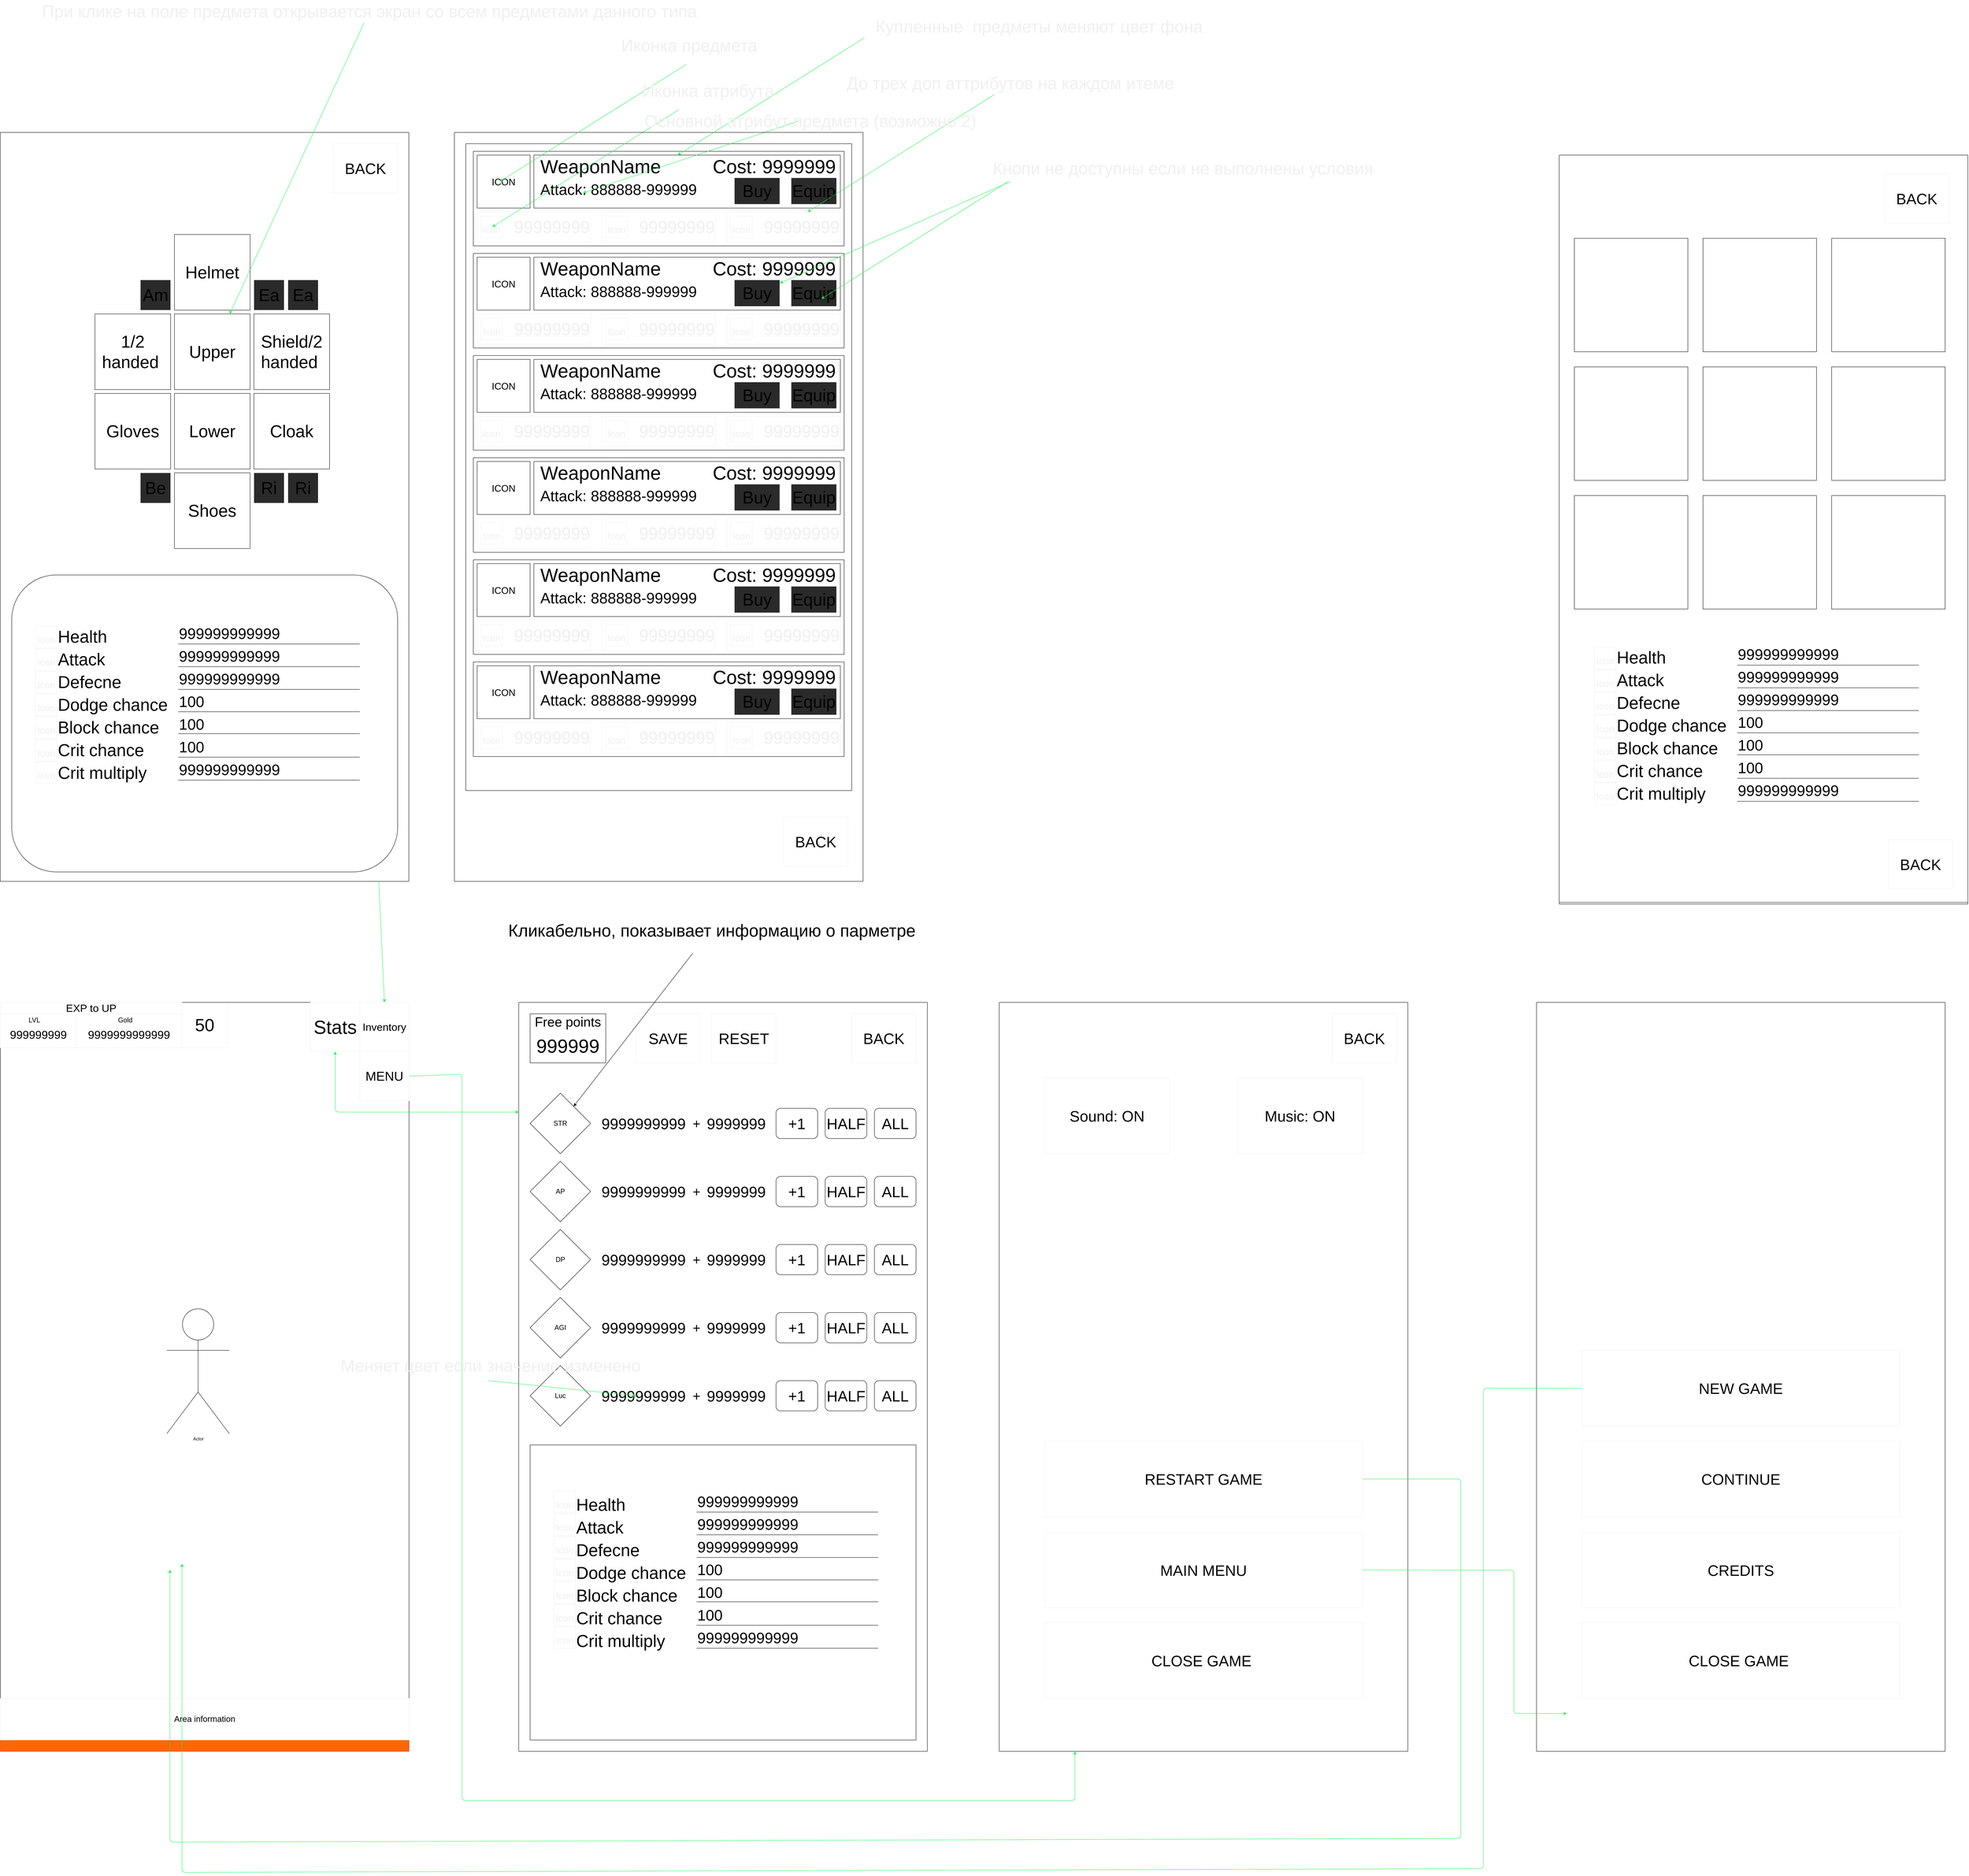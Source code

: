 <mxfile version="14.1.8" type="device"><diagram id="oyMv9__fvhxZ0oivjTRG" name="Страница 1"><mxGraphModel dx="8888" dy="6028" grid="1" gridSize="10" guides="1" tooltips="1" connect="1" arrows="1" fold="1" page="1" pageScale="1" pageWidth="1600" pageHeight="900" math="0" shadow="0"><root><mxCell id="0"/><mxCell id="1" parent="0"/><mxCell id="ov6GHVEz2NXkg-lxHRVh-480" value="" style="rounded=0;whiteSpace=wrap;html=1;fontSize=25;align=right;" parent="1" vertex="1"><mxGeometry x="-1730" y="-2270" width="1020" height="1710" as="geometry"/></mxCell><mxCell id="ov6GHVEz2NXkg-lxHRVh-479" value="&lt;font style=&quot;font-size: 40px&quot;&gt;BACK&lt;/font&gt;" style="rounded=0;whiteSpace=wrap;html=1;strokeColor=#f0f0f0;strokeWidth=1;" parent="1" vertex="1"><mxGeometry x="-890" y="-490" width="170" height="130" as="geometry"/></mxCell><mxCell id="ov6GHVEz2NXkg-lxHRVh-482" value="" style="group" parent="1" vertex="1" connectable="0"><mxGeometry x="-1710" y="-2250" width="980" height="250" as="geometry"/></mxCell><mxCell id="UeB6XsVi3u-UTKHrX4Lc-99" value="" style="rounded=0;whiteSpace=wrap;html=1;fontSize=25;align=right;" parent="ov6GHVEz2NXkg-lxHRVh-482" vertex="1"><mxGeometry width="980" height="250" as="geometry"/></mxCell><mxCell id="UeB6XsVi3u-UTKHrX4Lc-111" value="ICON" style="whiteSpace=wrap;html=1;aspect=fixed;fontSize=25;align=center;" parent="ov6GHVEz2NXkg-lxHRVh-482" vertex="1"><mxGeometry x="10" y="10" width="140" height="140" as="geometry"/></mxCell><mxCell id="UeB6XsVi3u-UTKHrX4Lc-112" value="" style="rounded=0;whiteSpace=wrap;html=1;fontSize=25;align=right;" parent="ov6GHVEz2NXkg-lxHRVh-482" vertex="1"><mxGeometry x="160" y="10" width="810" height="140" as="geometry"/></mxCell><mxCell id="UeB6XsVi3u-UTKHrX4Lc-113" value="&lt;font style=&quot;font-size: 50px&quot;&gt;WeaponName&lt;/font&gt;" style="text;html=1;strokeColor=none;fillColor=none;align=left;verticalAlign=middle;whiteSpace=wrap;rounded=0;fontSize=25;" parent="ov6GHVEz2NXkg-lxHRVh-482" vertex="1"><mxGeometry x="175" y="20" width="130" height="40" as="geometry"/></mxCell><mxCell id="UeB6XsVi3u-UTKHrX4Lc-114" value="&lt;font style=&quot;font-size: 40px&quot;&gt;Attack: 888888-999999&lt;/font&gt;" style="text;html=1;strokeColor=none;fillColor=none;align=left;verticalAlign=middle;whiteSpace=wrap;rounded=0;fontSize=22;" parent="ov6GHVEz2NXkg-lxHRVh-482" vertex="1"><mxGeometry x="175" y="80" width="425" height="40" as="geometry"/></mxCell><mxCell id="ov6GHVEz2NXkg-lxHRVh-378" value="Buy" style="rounded=0;whiteSpace=wrap;html=1;glass=0;strokeColor=#f0f0f0;strokeWidth=1;fillColor=#2a2a2a;fontSize=45;align=center;" parent="ov6GHVEz2NXkg-lxHRVh-482" vertex="1"><mxGeometry x="690" y="70" width="120" height="70" as="geometry"/></mxCell><mxCell id="ov6GHVEz2NXkg-lxHRVh-379" value="Equip" style="rounded=0;whiteSpace=wrap;html=1;glass=0;strokeColor=#f0f0f0;strokeWidth=1;fillColor=#2a2a2a;fontSize=45;align=center;" parent="ov6GHVEz2NXkg-lxHRVh-482" vertex="1"><mxGeometry x="840" y="70" width="120" height="70" as="geometry"/></mxCell><mxCell id="ov6GHVEz2NXkg-lxHRVh-382" value="&lt;span style=&quot;font-size: 50px&quot;&gt;Cost: 9999999&lt;/span&gt;" style="text;html=1;strokeColor=none;fillColor=none;align=right;verticalAlign=middle;whiteSpace=wrap;rounded=0;fontSize=25;" parent="ov6GHVEz2NXkg-lxHRVh-482" vertex="1"><mxGeometry x="600" y="20" width="360" height="40" as="geometry"/></mxCell><mxCell id="ov6GHVEz2NXkg-lxHRVh-454" value="99999999" style="rounded=0;whiteSpace=wrap;html=1;glass=0;strokeColor=#f0f0f0;strokeWidth=1;fillColor=none;fontSize=45;fontColor=#f0f0f0;align=right;" parent="ov6GHVEz2NXkg-lxHRVh-482" vertex="1"><mxGeometry x="10" y="160" width="300" height="80" as="geometry"/></mxCell><mxCell id="ov6GHVEz2NXkg-lxHRVh-470" value="&lt;span style=&quot;font-size: 25px&quot;&gt;Icon&lt;/span&gt;" style="whiteSpace=wrap;html=1;aspect=fixed;glass=0;strokeColor=#f0f0f0;strokeWidth=1;fillColor=none;fontSize=45;fontColor=#f0f0f0;align=center;" parent="ov6GHVEz2NXkg-lxHRVh-482" vertex="1"><mxGeometry x="20" y="171.5" width="57" height="57" as="geometry"/></mxCell><mxCell id="ov6GHVEz2NXkg-lxHRVh-471" value="99999999" style="rounded=0;whiteSpace=wrap;html=1;glass=0;strokeColor=#f0f0f0;strokeWidth=1;fillColor=none;fontSize=45;fontColor=#f0f0f0;align=right;" parent="ov6GHVEz2NXkg-lxHRVh-482" vertex="1"><mxGeometry x="670" y="160" width="300" height="80" as="geometry"/></mxCell><mxCell id="ov6GHVEz2NXkg-lxHRVh-472" value="99999999" style="rounded=0;whiteSpace=wrap;html=1;glass=0;strokeColor=#f0f0f0;strokeWidth=1;fillColor=none;fontSize=45;fontColor=#f0f0f0;align=right;" parent="ov6GHVEz2NXkg-lxHRVh-482" vertex="1"><mxGeometry x="340" y="160" width="300" height="80" as="geometry"/></mxCell><mxCell id="ov6GHVEz2NXkg-lxHRVh-474" value="&lt;span style=&quot;font-size: 25px&quot;&gt;Icon&lt;/span&gt;" style="whiteSpace=wrap;html=1;aspect=fixed;glass=0;strokeColor=#f0f0f0;strokeWidth=1;fillColor=none;fontSize=45;fontColor=#f0f0f0;align=center;" parent="ov6GHVEz2NXkg-lxHRVh-482" vertex="1"><mxGeometry x="680" y="171.5" width="57" height="57" as="geometry"/></mxCell><mxCell id="ov6GHVEz2NXkg-lxHRVh-476" value="&lt;span style=&quot;font-size: 25px&quot;&gt;Icon&lt;/span&gt;" style="whiteSpace=wrap;html=1;aspect=fixed;glass=0;strokeColor=#f0f0f0;strokeWidth=1;fillColor=none;fontSize=45;fontColor=#f0f0f0;align=center;" parent="ov6GHVEz2NXkg-lxHRVh-482" vertex="1"><mxGeometry x="350" y="171.5" width="57" height="57" as="geometry"/></mxCell><mxCell id="ov6GHVEz2NXkg-lxHRVh-630" value="" style="endArrow=classic;html=1;strokeColor=#1CF751;fontSize=45;fontColor=#f0f0f0;" parent="ov6GHVEz2NXkg-lxHRVh-482" edge="1"><mxGeometry width="50" height="50" relative="1" as="geometry"><mxPoint x="543.557" y="-110" as="sourcePoint"/><mxPoint x="50.004" y="200" as="targetPoint"/></mxGeometry></mxCell><mxCell id="ov6GHVEz2NXkg-lxHRVh-632" value="" style="endArrow=classic;html=1;strokeColor=#1CF751;fontSize=45;fontColor=#f0f0f0;" parent="ov6GHVEz2NXkg-lxHRVh-482" edge="1"><mxGeometry width="50" height="50" relative="1" as="geometry"><mxPoint x="860" y="-80" as="sourcePoint"/><mxPoint x="290.004" y="110" as="targetPoint"/></mxGeometry></mxCell><mxCell id="ov6GHVEz2NXkg-lxHRVh-68" value="" style="rounded=1;whiteSpace=wrap;html=1;glass=0;" parent="1" vertex="1"><mxGeometry x="-2930" y="-1130" width="1020" height="785" as="geometry"/></mxCell><mxCell id="ov6GHVEz2NXkg-lxHRVh-14" value="&lt;font style=&quot;font-size: 46px&quot;&gt;50&lt;/font&gt;" style="whiteSpace=wrap;html=1;aspect=fixed;strokeColor=#f0f0f0;" parent="1" vertex="1"><mxGeometry x="-2480" width="120" height="120" as="geometry"/></mxCell><mxCell id="UeB6XsVi3u-UTKHrX4Lc-9" value="&lt;font style=&quot;font-size: 45px&quot;&gt;Helmet&lt;/font&gt;" style="whiteSpace=wrap;html=1;aspect=fixed;" parent="1" vertex="1"><mxGeometry x="-2500" y="-2030" width="200" height="200" as="geometry"/></mxCell><mxCell id="UeB6XsVi3u-UTKHrX4Lc-86" value="&lt;font style=&quot;font-size: 45px&quot;&gt;Upper&lt;/font&gt;" style="whiteSpace=wrap;html=1;aspect=fixed;direction=south;" parent="1" vertex="1"><mxGeometry x="-2500" y="-1820" width="200" height="200" as="geometry"/></mxCell><mxCell id="UeB6XsVi3u-UTKHrX4Lc-87" value="&lt;font style=&quot;font-size: 45px&quot;&gt;Lower&lt;/font&gt;" style="whiteSpace=wrap;html=1;aspect=fixed;" parent="1" vertex="1"><mxGeometry x="-2500" y="-1610" width="200" height="200" as="geometry"/></mxCell><mxCell id="UeB6XsVi3u-UTKHrX4Lc-88" value="&lt;font style=&quot;font-size: 45px&quot;&gt;Shoes&lt;/font&gt;" style="whiteSpace=wrap;html=1;aspect=fixed;" parent="1" vertex="1"><mxGeometry x="-2500" y="-1400" width="200" height="200" as="geometry"/></mxCell><mxCell id="UeB6XsVi3u-UTKHrX4Lc-91" value="&lt;font style=&quot;font-size: 45px&quot;&gt;Shield/2 handed&amp;nbsp;&lt;/font&gt;" style="whiteSpace=wrap;html=1;aspect=fixed;direction=south;" parent="1" vertex="1"><mxGeometry x="-2290" y="-1820" width="200" height="200" as="geometry"/></mxCell><mxCell id="UeB6XsVi3u-UTKHrX4Lc-92" value="&lt;font style=&quot;font-size: 45px&quot;&gt;1/2 handed&amp;nbsp;&lt;/font&gt;" style="whiteSpace=wrap;html=1;aspect=fixed;direction=south;" parent="1" vertex="1"><mxGeometry x="-2710" y="-1820" width="200" height="200" as="geometry"/></mxCell><mxCell id="ov6GHVEz2NXkg-lxHRVh-1" value="" style="endArrow=none;html=1;" parent="1" edge="1"><mxGeometry x="-2962" width="50" height="50" as="geometry"><mxPoint x="-2960" as="sourcePoint"/><mxPoint x="-2960" y="1980" as="targetPoint"/></mxGeometry></mxCell><mxCell id="ov6GHVEz2NXkg-lxHRVh-6" value="Actor" style="shape=umlActor;verticalLabelPosition=bottom;verticalAlign=top;html=1;outlineConnect=0;" parent="1" vertex="1"><mxGeometry x="-2520" y="810" width="165" height="330" as="geometry"/></mxCell><mxCell id="ov6GHVEz2NXkg-lxHRVh-7" value="" style="endArrow=none;html=1;" parent="1" edge="1"><mxGeometry width="50" height="50" relative="1" as="geometry"><mxPoint x="-2960" y="1980" as="sourcePoint"/><mxPoint x="-1880" y="1980" as="targetPoint"/></mxGeometry></mxCell><mxCell id="ov6GHVEz2NXkg-lxHRVh-9" value="" style="endArrow=none;html=1;" parent="1" edge="1"><mxGeometry x="-1882" width="50" height="50" as="geometry"><mxPoint x="-1880" as="sourcePoint"/><mxPoint x="-1880" y="1980" as="targetPoint"/></mxGeometry></mxCell><mxCell id="ov6GHVEz2NXkg-lxHRVh-10" value="" style="endArrow=none;html=1;" parent="1" edge="1"><mxGeometry width="50" height="50" relative="1" as="geometry"><mxPoint x="-2960" y="1.137e-13" as="sourcePoint"/><mxPoint x="-1880" y="1.137e-13" as="targetPoint"/></mxGeometry></mxCell><mxCell id="ov6GHVEz2NXkg-lxHRVh-16" value="" style="rounded=0;whiteSpace=wrap;html=1;strokeColor=#C73500;fillColor=#fa6800;fontColor=#ffffff;" parent="1" vertex="1"><mxGeometry x="-2960" y="1950" width="1080" height="30" as="geometry"/></mxCell><mxCell id="ov6GHVEz2NXkg-lxHRVh-17" value="&lt;font style=&quot;font-size: 28px&quot;&gt;Inventory&lt;/font&gt;" style="whiteSpace=wrap;html=1;aspect=fixed;strokeColor=#f0f0f0;" parent="1" vertex="1"><mxGeometry x="-2010" width="130" height="130" as="geometry"/></mxCell><mxCell id="ov6GHVEz2NXkg-lxHRVh-18" value="&lt;font style=&quot;font-size: 50px&quot;&gt;Stats&lt;/font&gt;" style="whiteSpace=wrap;html=1;aspect=fixed;strokeColor=#f0f0f0;" parent="1" vertex="1"><mxGeometry x="-2140" width="130" height="130" as="geometry"/></mxCell><mxCell id="ov6GHVEz2NXkg-lxHRVh-19" value="&lt;font style=&quot;font-size: 34px&quot;&gt;MENU&lt;/font&gt;" style="whiteSpace=wrap;html=1;aspect=fixed;strokeColor=#f0f0f0;" parent="1" vertex="1"><mxGeometry x="-2010" y="130" width="130" height="130" as="geometry"/></mxCell><mxCell id="ov6GHVEz2NXkg-lxHRVh-20" value="&lt;font style=&quot;font-size: 22px&quot;&gt;Area information&lt;/font&gt;" style="rounded=0;whiteSpace=wrap;html=1;strokeColor=#f0f0f0;" parent="1" vertex="1"><mxGeometry x="-2960" y="1840" width="1080" height="110" as="geometry"/></mxCell><mxCell id="ov6GHVEz2NXkg-lxHRVh-22" value="" style="rounded=0;whiteSpace=wrap;html=1;strokeColor=#f0f0f0;" parent="1" vertex="1"><mxGeometry x="-2960" y="30" width="200" height="90" as="geometry"/></mxCell><mxCell id="ov6GHVEz2NXkg-lxHRVh-23" value="&lt;font style=&quot;font-size: 28px&quot;&gt;EXP to UP&lt;/font&gt;" style="rounded=0;whiteSpace=wrap;html=1;strokeColor=#f0f0f0;" parent="1" vertex="1"><mxGeometry x="-2960" width="480" height="30" as="geometry"/></mxCell><mxCell id="ov6GHVEz2NXkg-lxHRVh-25" value="" style="rounded=0;whiteSpace=wrap;html=1;strokeColor=#f0f0f0;strokeWidth=1;" parent="1" vertex="1"><mxGeometry x="-2760" y="30" width="280" height="90" as="geometry"/></mxCell><mxCell id="ov6GHVEz2NXkg-lxHRVh-26" value="&lt;font style=&quot;font-size: 18px&quot;&gt;LVL&lt;/font&gt;" style="rounded=0;whiteSpace=wrap;html=1;strokeWidth=1;strokeColor=none;" parent="1" vertex="1"><mxGeometry x="-2890" y="32" width="40" height="30" as="geometry"/></mxCell><mxCell id="ov6GHVEz2NXkg-lxHRVh-27" value="&lt;font style=&quot;font-size: 30px&quot;&gt;999999999&lt;/font&gt;" style="rounded=0;whiteSpace=wrap;html=1;strokeWidth=1;strokeColor=none;" parent="1" vertex="1"><mxGeometry x="-2938.5" y="55" width="157" height="60" as="geometry"/></mxCell><mxCell id="ov6GHVEz2NXkg-lxHRVh-29" value="&lt;font style=&quot;font-size: 18px&quot;&gt;Gold&lt;/font&gt;" style="rounded=0;whiteSpace=wrap;html=1;strokeWidth=1;strokeColor=none;" parent="1" vertex="1"><mxGeometry x="-2650" y="32" width="40" height="30" as="geometry"/></mxCell><mxCell id="ov6GHVEz2NXkg-lxHRVh-30" value="&lt;font style=&quot;font-size: 30px&quot;&gt;9999999999999&lt;/font&gt;" style="rounded=0;whiteSpace=wrap;html=1;strokeWidth=1;strokeColor=none;" parent="1" vertex="1"><mxGeometry x="-2750" y="55" width="260" height="60" as="geometry"/></mxCell><mxCell id="ov6GHVEz2NXkg-lxHRVh-32" value="" style="endArrow=none;html=1;" parent="1" edge="1"><mxGeometry x="-1592" width="50" height="50" as="geometry"><mxPoint x="-1590" as="sourcePoint"/><mxPoint x="-1590" y="1980" as="targetPoint"/></mxGeometry></mxCell><mxCell id="ov6GHVEz2NXkg-lxHRVh-34" value="" style="endArrow=none;html=1;" parent="1" edge="1"><mxGeometry width="50" height="50" relative="1" as="geometry"><mxPoint x="-1590" y="1980" as="sourcePoint"/><mxPoint x="-510" y="1980" as="targetPoint"/></mxGeometry></mxCell><mxCell id="ov6GHVEz2NXkg-lxHRVh-35" value="" style="endArrow=none;html=1;" parent="1" edge="1"><mxGeometry x="-512" width="50" height="50" as="geometry"><mxPoint x="-510" as="sourcePoint"/><mxPoint x="-510" y="1980" as="targetPoint"/></mxGeometry></mxCell><mxCell id="ov6GHVEz2NXkg-lxHRVh-36" value="" style="endArrow=none;html=1;" parent="1" edge="1"><mxGeometry width="50" height="50" relative="1" as="geometry"><mxPoint x="-1590" as="sourcePoint"/><mxPoint x="-510" as="targetPoint"/></mxGeometry></mxCell><mxCell id="ov6GHVEz2NXkg-lxHRVh-49" value="&lt;span style=&quot;font-size: 18px&quot;&gt;STR&lt;/span&gt;" style="rhombus;whiteSpace=wrap;html=1;" parent="1" vertex="1"><mxGeometry x="-1560" y="240" width="160" height="160" as="geometry"/></mxCell><mxCell id="ov6GHVEz2NXkg-lxHRVh-50" value="&lt;font style=&quot;font-size: 18px&quot;&gt;AP&lt;/font&gt;" style="rhombus;whiteSpace=wrap;html=1;" parent="1" vertex="1"><mxGeometry x="-1560" y="420" width="160" height="160" as="geometry"/></mxCell><mxCell id="ov6GHVEz2NXkg-lxHRVh-51" value="&lt;font style=&quot;font-size: 18px&quot;&gt;DP&lt;/font&gt;" style="rhombus;whiteSpace=wrap;html=1;" parent="1" vertex="1"><mxGeometry x="-1560" y="600" width="160" height="160" as="geometry"/></mxCell><mxCell id="ov6GHVEz2NXkg-lxHRVh-53" value="&lt;font style=&quot;font-size: 40px&quot;&gt;9999999999&lt;/font&gt;" style="rounded=0;whiteSpace=wrap;html=1;strokeColor=none;" parent="1" vertex="1"><mxGeometry x="-1380" y="290" width="240" height="60" as="geometry"/></mxCell><mxCell id="ov6GHVEz2NXkg-lxHRVh-60" value="" style="rounded=0;whiteSpace=wrap;html=1;" parent="1" vertex="1"><mxGeometry x="-1560" y="30" width="200" height="130" as="geometry"/></mxCell><mxCell id="ov6GHVEz2NXkg-lxHRVh-61" value="&lt;div&gt;&lt;span style=&quot;font-size: 50px&quot;&gt;999999&lt;/span&gt;&lt;br&gt;&lt;/div&gt;" style="rounded=0;whiteSpace=wrap;html=1;align=center;strokeColor=none;" parent="1" vertex="1"><mxGeometry x="-1555" y="90" width="190" height="50" as="geometry"/></mxCell><mxCell id="ov6GHVEz2NXkg-lxHRVh-67" value="&lt;font style=&quot;font-size: 40px&quot;&gt;+1&lt;/font&gt;" style="rounded=1;whiteSpace=wrap;html=1;" parent="1" vertex="1"><mxGeometry x="-910" y="280" width="110" height="80" as="geometry"/></mxCell><mxCell id="ov6GHVEz2NXkg-lxHRVh-71" value="Health" style="text;html=1;strokeColor=none;fillColor=none;align=left;verticalAlign=middle;whiteSpace=wrap;rounded=0;fontSize=45;" parent="1" vertex="1"><mxGeometry x="-2810" y="-987.5" width="130" height="40" as="geometry"/></mxCell><mxCell id="ov6GHVEz2NXkg-lxHRVh-81" value="&lt;font style=&quot;font-size: 35px&quot;&gt;Free points&lt;/font&gt;" style="rounded=0;whiteSpace=wrap;html=1;strokeWidth=1;strokeColor=none;" parent="1" vertex="1"><mxGeometry x="-1550" y="32" width="180" height="38" as="geometry"/></mxCell><mxCell id="ov6GHVEz2NXkg-lxHRVh-82" value="&lt;font style=&quot;font-size: 18px&quot;&gt;AGI&lt;/font&gt;" style="rhombus;whiteSpace=wrap;html=1;" parent="1" vertex="1"><mxGeometry x="-1560" y="780" width="160" height="160" as="geometry"/></mxCell><mxCell id="ov6GHVEz2NXkg-lxHRVh-83" value="&lt;font style=&quot;font-size: 18px&quot;&gt;Luc&lt;/font&gt;" style="rhombus;whiteSpace=wrap;html=1;" parent="1" vertex="1"><mxGeometry x="-1560" y="960" width="160" height="160" as="geometry"/></mxCell><mxCell id="ov6GHVEz2NXkg-lxHRVh-84" value="&lt;span style=&quot;font-size: 40px&quot;&gt;HALF&lt;/span&gt;" style="rounded=1;whiteSpace=wrap;html=1;" parent="1" vertex="1"><mxGeometry x="-780" y="280" width="110" height="80" as="geometry"/></mxCell><mxCell id="ov6GHVEz2NXkg-lxHRVh-85" value="&lt;font style=&quot;font-size: 40px&quot;&gt;ALL&lt;/font&gt;" style="rounded=1;whiteSpace=wrap;html=1;" parent="1" vertex="1"><mxGeometry x="-650" y="280" width="110" height="80" as="geometry"/></mxCell><mxCell id="ov6GHVEz2NXkg-lxHRVh-86" value="&lt;font style=&quot;font-size: 40px&quot;&gt;9999999&lt;/font&gt;" style="rounded=0;whiteSpace=wrap;html=1;strokeColor=none;" parent="1" vertex="1"><mxGeometry x="-1100" y="290" width="170" height="60" as="geometry"/></mxCell><mxCell id="ov6GHVEz2NXkg-lxHRVh-88" value="&lt;font style=&quot;font-size: 35px&quot;&gt;+&lt;/font&gt;" style="rounded=0;whiteSpace=wrap;html=1;strokeWidth=1;strokeColor=none;" parent="1" vertex="1"><mxGeometry x="-1140" y="300" width="40" height="40" as="geometry"/></mxCell><mxCell id="ov6GHVEz2NXkg-lxHRVh-89" value="&lt;font style=&quot;font-size: 40px&quot;&gt;9999999999&lt;/font&gt;" style="rounded=0;whiteSpace=wrap;html=1;strokeColor=none;" parent="1" vertex="1"><mxGeometry x="-1380" y="470" width="240" height="60" as="geometry"/></mxCell><mxCell id="ov6GHVEz2NXkg-lxHRVh-90" value="&lt;font style=&quot;font-size: 40px&quot;&gt;+1&lt;/font&gt;" style="rounded=1;whiteSpace=wrap;html=1;" parent="1" vertex="1"><mxGeometry x="-910" y="460" width="110" height="80" as="geometry"/></mxCell><mxCell id="ov6GHVEz2NXkg-lxHRVh-91" value="&lt;span style=&quot;font-size: 40px&quot;&gt;HALF&lt;/span&gt;" style="rounded=1;whiteSpace=wrap;html=1;" parent="1" vertex="1"><mxGeometry x="-780" y="460" width="110" height="80" as="geometry"/></mxCell><mxCell id="ov6GHVEz2NXkg-lxHRVh-92" value="&lt;font style=&quot;font-size: 40px&quot;&gt;ALL&lt;/font&gt;" style="rounded=1;whiteSpace=wrap;html=1;" parent="1" vertex="1"><mxGeometry x="-650" y="460" width="110" height="80" as="geometry"/></mxCell><mxCell id="ov6GHVEz2NXkg-lxHRVh-93" value="&lt;font style=&quot;font-size: 40px&quot;&gt;9999999&lt;/font&gt;" style="rounded=0;whiteSpace=wrap;html=1;strokeColor=none;" parent="1" vertex="1"><mxGeometry x="-1100" y="470" width="170" height="60" as="geometry"/></mxCell><mxCell id="ov6GHVEz2NXkg-lxHRVh-94" value="&lt;font style=&quot;font-size: 35px&quot;&gt;+&lt;/font&gt;" style="rounded=0;whiteSpace=wrap;html=1;strokeWidth=1;strokeColor=none;" parent="1" vertex="1"><mxGeometry x="-1140" y="480" width="40" height="40" as="geometry"/></mxCell><mxCell id="ov6GHVEz2NXkg-lxHRVh-95" value="&lt;font style=&quot;font-size: 40px&quot;&gt;9999999999&lt;/font&gt;" style="rounded=0;whiteSpace=wrap;html=1;strokeColor=none;" parent="1" vertex="1"><mxGeometry x="-1380" y="650" width="240" height="60" as="geometry"/></mxCell><mxCell id="ov6GHVEz2NXkg-lxHRVh-96" value="&lt;font style=&quot;font-size: 40px&quot;&gt;+1&lt;/font&gt;" style="rounded=1;whiteSpace=wrap;html=1;" parent="1" vertex="1"><mxGeometry x="-910" y="640" width="110" height="80" as="geometry"/></mxCell><mxCell id="ov6GHVEz2NXkg-lxHRVh-97" value="&lt;span style=&quot;font-size: 40px&quot;&gt;HALF&lt;/span&gt;" style="rounded=1;whiteSpace=wrap;html=1;" parent="1" vertex="1"><mxGeometry x="-780" y="640" width="110" height="80" as="geometry"/></mxCell><mxCell id="ov6GHVEz2NXkg-lxHRVh-98" value="&lt;font style=&quot;font-size: 40px&quot;&gt;ALL&lt;/font&gt;" style="rounded=1;whiteSpace=wrap;html=1;" parent="1" vertex="1"><mxGeometry x="-650" y="640" width="110" height="80" as="geometry"/></mxCell><mxCell id="ov6GHVEz2NXkg-lxHRVh-99" value="&lt;font style=&quot;font-size: 40px&quot;&gt;9999999&lt;/font&gt;" style="rounded=0;whiteSpace=wrap;html=1;strokeColor=none;" parent="1" vertex="1"><mxGeometry x="-1100" y="650" width="170" height="60" as="geometry"/></mxCell><mxCell id="ov6GHVEz2NXkg-lxHRVh-100" value="&lt;font style=&quot;font-size: 35px&quot;&gt;+&lt;/font&gt;" style="rounded=0;whiteSpace=wrap;html=1;strokeWidth=1;strokeColor=none;" parent="1" vertex="1"><mxGeometry x="-1140" y="660" width="40" height="40" as="geometry"/></mxCell><mxCell id="ov6GHVEz2NXkg-lxHRVh-101" value="&lt;font style=&quot;font-size: 40px&quot;&gt;9999999999&lt;/font&gt;" style="rounded=0;whiteSpace=wrap;html=1;strokeColor=none;" parent="1" vertex="1"><mxGeometry x="-1380" y="830" width="240" height="60" as="geometry"/></mxCell><mxCell id="ov6GHVEz2NXkg-lxHRVh-102" value="&lt;font style=&quot;font-size: 40px&quot;&gt;+1&lt;/font&gt;" style="rounded=1;whiteSpace=wrap;html=1;" parent="1" vertex="1"><mxGeometry x="-910" y="820" width="110" height="80" as="geometry"/></mxCell><mxCell id="ov6GHVEz2NXkg-lxHRVh-103" value="&lt;span style=&quot;font-size: 40px&quot;&gt;HALF&lt;/span&gt;" style="rounded=1;whiteSpace=wrap;html=1;" parent="1" vertex="1"><mxGeometry x="-780" y="820" width="110" height="80" as="geometry"/></mxCell><mxCell id="ov6GHVEz2NXkg-lxHRVh-104" value="&lt;font style=&quot;font-size: 40px&quot;&gt;ALL&lt;/font&gt;" style="rounded=1;whiteSpace=wrap;html=1;" parent="1" vertex="1"><mxGeometry x="-650" y="820" width="110" height="80" as="geometry"/></mxCell><mxCell id="ov6GHVEz2NXkg-lxHRVh-105" value="&lt;font style=&quot;font-size: 40px&quot;&gt;9999999&lt;/font&gt;" style="rounded=0;whiteSpace=wrap;html=1;strokeColor=none;" parent="1" vertex="1"><mxGeometry x="-1100" y="830" width="170" height="60" as="geometry"/></mxCell><mxCell id="ov6GHVEz2NXkg-lxHRVh-106" value="&lt;font style=&quot;font-size: 35px&quot;&gt;+&lt;/font&gt;" style="rounded=0;whiteSpace=wrap;html=1;strokeWidth=1;strokeColor=none;" parent="1" vertex="1"><mxGeometry x="-1140" y="840" width="40" height="40" as="geometry"/></mxCell><mxCell id="ov6GHVEz2NXkg-lxHRVh-107" value="&lt;font style=&quot;font-size: 40px&quot;&gt;9999999999&lt;/font&gt;" style="rounded=0;whiteSpace=wrap;html=1;strokeColor=none;" parent="1" vertex="1"><mxGeometry x="-1380" y="1010" width="240" height="60" as="geometry"/></mxCell><mxCell id="ov6GHVEz2NXkg-lxHRVh-108" value="&lt;font style=&quot;font-size: 40px&quot;&gt;+1&lt;/font&gt;" style="rounded=1;whiteSpace=wrap;html=1;" parent="1" vertex="1"><mxGeometry x="-910" y="1000" width="110" height="80" as="geometry"/></mxCell><mxCell id="ov6GHVEz2NXkg-lxHRVh-109" value="&lt;span style=&quot;font-size: 40px&quot;&gt;HALF&lt;/span&gt;" style="rounded=1;whiteSpace=wrap;html=1;" parent="1" vertex="1"><mxGeometry x="-780" y="1000" width="110" height="80" as="geometry"/></mxCell><mxCell id="ov6GHVEz2NXkg-lxHRVh-110" value="&lt;font style=&quot;font-size: 40px&quot;&gt;ALL&lt;/font&gt;" style="rounded=1;whiteSpace=wrap;html=1;" parent="1" vertex="1"><mxGeometry x="-650" y="1000" width="110" height="80" as="geometry"/></mxCell><mxCell id="ov6GHVEz2NXkg-lxHRVh-111" value="&lt;font style=&quot;font-size: 40px&quot;&gt;9999999&lt;/font&gt;" style="rounded=0;whiteSpace=wrap;html=1;strokeColor=none;" parent="1" vertex="1"><mxGeometry x="-1100" y="1010" width="170" height="60" as="geometry"/></mxCell><mxCell id="ov6GHVEz2NXkg-lxHRVh-112" value="&lt;font style=&quot;font-size: 35px&quot;&gt;+&lt;/font&gt;" style="rounded=0;whiteSpace=wrap;html=1;strokeWidth=1;strokeColor=none;" parent="1" vertex="1"><mxGeometry x="-1140" y="1020" width="40" height="40" as="geometry"/></mxCell><mxCell id="ov6GHVEz2NXkg-lxHRVh-116" value="&lt;font style=&quot;font-size: 40px&quot;&gt;SAVE&lt;/font&gt;" style="rounded=0;whiteSpace=wrap;html=1;strokeColor=#f0f0f0;strokeWidth=1;" parent="1" vertex="1"><mxGeometry x="-1280" y="30" width="170" height="130" as="geometry"/></mxCell><mxCell id="ov6GHVEz2NXkg-lxHRVh-118" value="&lt;font style=&quot;font-size: 40px&quot;&gt;RESET&lt;/font&gt;" style="rounded=0;whiteSpace=wrap;html=1;strokeColor=#f0f0f0;strokeWidth=1;" parent="1" vertex="1"><mxGeometry x="-1080" y="30" width="170" height="130" as="geometry"/></mxCell><mxCell id="ov6GHVEz2NXkg-lxHRVh-119" value="&lt;font style=&quot;font-size: 40px&quot;&gt;BACK&lt;/font&gt;" style="rounded=0;whiteSpace=wrap;html=1;strokeColor=#f0f0f0;strokeWidth=1;" parent="1" vertex="1"><mxGeometry x="-710" y="30" width="170" height="130" as="geometry"/></mxCell><mxCell id="ov6GHVEz2NXkg-lxHRVh-123" value="" style="endArrow=none;html=1;fontSize=45;" parent="1" edge="1"><mxGeometry width="50" height="50" relative="1" as="geometry"><mxPoint x="-2490" y="-947.5" as="sourcePoint"/><mxPoint x="-2010" y="-947.5" as="targetPoint"/></mxGeometry></mxCell><mxCell id="ov6GHVEz2NXkg-lxHRVh-128" value="Attack" style="text;html=1;strokeColor=none;fillColor=none;align=left;verticalAlign=middle;whiteSpace=wrap;rounded=0;fontSize=45;" parent="1" vertex="1"><mxGeometry x="-2810" y="-927.5" width="130" height="40" as="geometry"/></mxCell><mxCell id="ov6GHVEz2NXkg-lxHRVh-130" value="Defecne" style="text;html=1;strokeColor=none;fillColor=none;align=left;verticalAlign=middle;whiteSpace=wrap;rounded=0;fontSize=45;" parent="1" vertex="1"><mxGeometry x="-2810" y="-867.5" width="130" height="40" as="geometry"/></mxCell><mxCell id="ov6GHVEz2NXkg-lxHRVh-132" value="Dodge chance" style="text;html=1;strokeColor=none;fillColor=none;align=left;verticalAlign=middle;whiteSpace=wrap;rounded=0;fontSize=45;" parent="1" vertex="1"><mxGeometry x="-2810" y="-807.5" width="300" height="40" as="geometry"/></mxCell><mxCell id="ov6GHVEz2NXkg-lxHRVh-134" value="Block chance" style="text;html=1;strokeColor=none;fillColor=none;align=left;verticalAlign=middle;whiteSpace=wrap;rounded=0;fontSize=45;" parent="1" vertex="1"><mxGeometry x="-2810" y="-747.5" width="280" height="40" as="geometry"/></mxCell><mxCell id="ov6GHVEz2NXkg-lxHRVh-136" value="Crit chance" style="text;html=1;strokeColor=none;fillColor=none;align=left;verticalAlign=middle;whiteSpace=wrap;rounded=0;fontSize=45;" parent="1" vertex="1"><mxGeometry x="-2810" y="-687.5" width="260" height="40" as="geometry"/></mxCell><mxCell id="ov6GHVEz2NXkg-lxHRVh-137" value="Crit multiply" style="text;html=1;strokeColor=none;fillColor=none;align=left;verticalAlign=middle;whiteSpace=wrap;rounded=0;fontSize=45;" parent="1" vertex="1"><mxGeometry x="-2810" y="-627.5" width="270" height="40" as="geometry"/></mxCell><mxCell id="ov6GHVEz2NXkg-lxHRVh-141" value="" style="endArrow=none;html=1;fontSize=45;" parent="1" edge="1"><mxGeometry width="50" height="50" relative="1" as="geometry"><mxPoint x="-2490" y="-887.5" as="sourcePoint"/><mxPoint x="-2010" y="-887.5" as="targetPoint"/></mxGeometry></mxCell><mxCell id="ov6GHVEz2NXkg-lxHRVh-142" value="" style="endArrow=none;html=1;fontSize=45;" parent="1" edge="1"><mxGeometry width="50" height="50" relative="1" as="geometry"><mxPoint x="-2490" y="-827.5" as="sourcePoint"/><mxPoint x="-2010" y="-827.5" as="targetPoint"/></mxGeometry></mxCell><mxCell id="ov6GHVEz2NXkg-lxHRVh-143" value="" style="endArrow=none;html=1;fontSize=45;" parent="1" edge="1"><mxGeometry width="50" height="50" relative="1" as="geometry"><mxPoint x="-2490" y="-768.33" as="sourcePoint"/><mxPoint x="-2010" y="-768.33" as="targetPoint"/></mxGeometry></mxCell><mxCell id="ov6GHVEz2NXkg-lxHRVh-144" value="" style="endArrow=none;html=1;fontSize=45;" parent="1" edge="1"><mxGeometry width="50" height="50" relative="1" as="geometry"><mxPoint x="-2490" y="-710.42" as="sourcePoint"/><mxPoint x="-2010" y="-710.42" as="targetPoint"/></mxGeometry></mxCell><mxCell id="ov6GHVEz2NXkg-lxHRVh-145" value="" style="endArrow=none;html=1;fontSize=45;" parent="1" edge="1"><mxGeometry width="50" height="50" relative="1" as="geometry"><mxPoint x="-2490" y="-648.33" as="sourcePoint"/><mxPoint x="-2010" y="-648.33" as="targetPoint"/></mxGeometry></mxCell><mxCell id="ov6GHVEz2NXkg-lxHRVh-146" value="" style="endArrow=none;html=1;fontSize=45;" parent="1" edge="1"><mxGeometry width="50" height="50" relative="1" as="geometry"><mxPoint x="-2490" y="-587.5" as="sourcePoint"/><mxPoint x="-2010" y="-587.5" as="targetPoint"/></mxGeometry></mxCell><mxCell id="ov6GHVEz2NXkg-lxHRVh-147" value="&lt;font style=&quot;font-size: 40px&quot;&gt;999999999999&lt;/font&gt;" style="rounded=0;whiteSpace=wrap;html=1;glass=0;strokeWidth=1;fillColor=none;fontSize=45;align=left;strokeColor=none;" parent="1" vertex="1"><mxGeometry x="-2490" y="-997.5" width="480" height="40" as="geometry"/></mxCell><mxCell id="ov6GHVEz2NXkg-lxHRVh-148" value="&lt;font style=&quot;font-size: 40px&quot;&gt;999999999999&lt;/font&gt;" style="rounded=0;whiteSpace=wrap;html=1;glass=0;strokeWidth=1;fillColor=none;fontSize=45;align=left;strokeColor=none;" parent="1" vertex="1"><mxGeometry x="-2490" y="-937.5" width="480" height="40" as="geometry"/></mxCell><mxCell id="ov6GHVEz2NXkg-lxHRVh-149" value="&lt;font style=&quot;font-size: 40px&quot;&gt;999999999999&lt;/font&gt;" style="rounded=0;whiteSpace=wrap;html=1;glass=0;strokeWidth=1;fillColor=none;fontSize=45;align=left;strokeColor=none;" parent="1" vertex="1"><mxGeometry x="-2490" y="-877.5" width="480" height="40" as="geometry"/></mxCell><mxCell id="ov6GHVEz2NXkg-lxHRVh-150" value="&lt;font style=&quot;font-size: 40px&quot;&gt;100&lt;/font&gt;" style="rounded=0;whiteSpace=wrap;html=1;glass=0;strokeWidth=1;fillColor=none;fontSize=45;align=left;strokeColor=none;" parent="1" vertex="1"><mxGeometry x="-2490" y="-817.5" width="480" height="40" as="geometry"/></mxCell><mxCell id="ov6GHVEz2NXkg-lxHRVh-151" value="&lt;font style=&quot;font-size: 40px&quot;&gt;100&lt;/font&gt;" style="rounded=0;whiteSpace=wrap;html=1;glass=0;strokeWidth=1;fillColor=none;fontSize=45;align=left;strokeColor=none;" parent="1" vertex="1"><mxGeometry x="-2490" y="-757.5" width="480" height="40" as="geometry"/></mxCell><mxCell id="ov6GHVEz2NXkg-lxHRVh-152" value="&lt;font style=&quot;font-size: 40px&quot;&gt;100&lt;/font&gt;" style="rounded=0;whiteSpace=wrap;html=1;glass=0;strokeWidth=1;fillColor=none;fontSize=45;align=left;strokeColor=none;" parent="1" vertex="1"><mxGeometry x="-2490" y="-697.5" width="480" height="40" as="geometry"/></mxCell><mxCell id="ov6GHVEz2NXkg-lxHRVh-153" value="&lt;font style=&quot;font-size: 40px&quot;&gt;999999999999&lt;/font&gt;" style="rounded=0;whiteSpace=wrap;html=1;glass=0;strokeWidth=1;fillColor=none;fontSize=45;align=left;strokeColor=none;" parent="1" vertex="1"><mxGeometry x="-2490" y="-637.5" width="480" height="40" as="geometry"/></mxCell><mxCell id="ov6GHVEz2NXkg-lxHRVh-225" value="" style="endArrow=classic;html=1;fontSize=45;" parent="1" target="ov6GHVEz2NXkg-lxHRVh-49" edge="1"><mxGeometry width="50" height="50" relative="1" as="geometry"><mxPoint x="-1130" y="-130" as="sourcePoint"/><mxPoint x="-870" y="20" as="targetPoint"/></mxGeometry></mxCell><mxCell id="ov6GHVEz2NXkg-lxHRVh-227" value="Кликабельно, показывает информацию о парметре" style="text;html=1;align=center;verticalAlign=middle;resizable=0;points=[];autosize=1;fontSize=45;" parent="1" vertex="1"><mxGeometry x="-1625" y="-220" width="1090" height="60" as="geometry"/></mxCell><mxCell id="ov6GHVEz2NXkg-lxHRVh-228" value="" style="endArrow=classic;startArrow=classic;html=1;fontSize=45;fillColor=#f9f7ed;strokeColor=#1CF751;" parent="1" edge="1"><mxGeometry width="50" height="50" relative="1" as="geometry"><mxPoint x="-2075" y="130" as="sourcePoint"/><mxPoint x="-1590" y="290" as="targetPoint"/><Array as="points"><mxPoint x="-2075" y="290"/><mxPoint x="-1600" y="290"/></Array></mxGeometry></mxCell><mxCell id="ov6GHVEz2NXkg-lxHRVh-299" value="" style="endArrow=none;html=1;" parent="1" edge="1"><mxGeometry x="-2962.48" y="-2300" width="50" height="50" as="geometry"><mxPoint x="-2960.48" y="-2300" as="sourcePoint"/><mxPoint x="-2960.48" y="-320" as="targetPoint"/></mxGeometry></mxCell><mxCell id="ov6GHVEz2NXkg-lxHRVh-300" value="" style="endArrow=none;html=1;" parent="1" edge="1"><mxGeometry width="50" height="50" relative="1" as="geometry"><mxPoint x="-2960.48" y="-320" as="sourcePoint"/><mxPoint x="-1880.48" y="-320" as="targetPoint"/></mxGeometry></mxCell><mxCell id="ov6GHVEz2NXkg-lxHRVh-301" value="" style="endArrow=none;html=1;" parent="1" edge="1"><mxGeometry x="-1882.48" y="-2300" width="50" height="50" as="geometry"><mxPoint x="-1880.48" y="-2300" as="sourcePoint"/><mxPoint x="-1880.48" y="-320" as="targetPoint"/></mxGeometry></mxCell><mxCell id="ov6GHVEz2NXkg-lxHRVh-302" value="" style="endArrow=none;html=1;" parent="1" edge="1"><mxGeometry width="50" height="50" relative="1" as="geometry"><mxPoint x="-2960.48" y="-2300" as="sourcePoint"/><mxPoint x="-1880.48" y="-2300" as="targetPoint"/></mxGeometry></mxCell><mxCell id="ov6GHVEz2NXkg-lxHRVh-421" value="Ea" style="whiteSpace=wrap;html=1;aspect=fixed;glass=0;strokeColor=#f0f0f0;strokeWidth=1;fillColor=#2a2a2a;fontSize=45;align=center;" parent="1" vertex="1"><mxGeometry x="-2200" y="-1910" width="80" height="80" as="geometry"/></mxCell><mxCell id="ov6GHVEz2NXkg-lxHRVh-422" value="Ea" style="whiteSpace=wrap;html=1;aspect=fixed;glass=0;strokeColor=#f0f0f0;strokeWidth=1;fillColor=#2a2a2a;fontSize=45;align=center;" parent="1" vertex="1"><mxGeometry x="-2290" y="-1910" width="80" height="80" as="geometry"/></mxCell><mxCell id="ov6GHVEz2NXkg-lxHRVh-423" value="Ri" style="whiteSpace=wrap;html=1;aspect=fixed;glass=0;strokeColor=#f0f0f0;strokeWidth=1;fillColor=#2a2a2a;fontSize=45;align=center;" parent="1" vertex="1"><mxGeometry x="-2200" y="-1400" width="80" height="80" as="geometry"/></mxCell><mxCell id="ov6GHVEz2NXkg-lxHRVh-424" value="Ri" style="whiteSpace=wrap;html=1;aspect=fixed;glass=0;strokeColor=#f0f0f0;strokeWidth=1;fillColor=#2a2a2a;fontSize=45;align=center;" parent="1" vertex="1"><mxGeometry x="-2290" y="-1400" width="80" height="80" as="geometry"/></mxCell><mxCell id="ov6GHVEz2NXkg-lxHRVh-425" value="&lt;font style=&quot;font-size: 45px&quot;&gt;Gloves&lt;/font&gt;" style="whiteSpace=wrap;html=1;aspect=fixed;direction=south;" parent="1" vertex="1"><mxGeometry x="-2710" y="-1610" width="200" height="200" as="geometry"/></mxCell><mxCell id="ov6GHVEz2NXkg-lxHRVh-428" value="&lt;font style=&quot;font-size: 45px&quot;&gt;Cloak&lt;/font&gt;" style="whiteSpace=wrap;html=1;aspect=fixed;" parent="1" vertex="1"><mxGeometry x="-2290" y="-1610" width="200" height="200" as="geometry"/></mxCell><mxCell id="ov6GHVEz2NXkg-lxHRVh-429" value="" style="rounded=0;whiteSpace=wrap;html=1;glass=0;" parent="1" vertex="1"><mxGeometry x="-1560" y="1170" width="1020" height="780" as="geometry"/></mxCell><mxCell id="ov6GHVEz2NXkg-lxHRVh-430" value="Health" style="text;html=1;strokeColor=none;fillColor=none;align=left;verticalAlign=middle;whiteSpace=wrap;rounded=0;fontSize=45;" parent="1" vertex="1"><mxGeometry x="-1440" y="1307.5" width="130" height="40" as="geometry"/></mxCell><mxCell id="ov6GHVEz2NXkg-lxHRVh-431" value="" style="endArrow=none;html=1;fontSize=45;" parent="1" edge="1"><mxGeometry width="50" height="50" relative="1" as="geometry"><mxPoint x="-1120" y="1347.5" as="sourcePoint"/><mxPoint x="-640" y="1347.5" as="targetPoint"/></mxGeometry></mxCell><mxCell id="ov6GHVEz2NXkg-lxHRVh-432" value="Attack" style="text;html=1;strokeColor=none;fillColor=none;align=left;verticalAlign=middle;whiteSpace=wrap;rounded=0;fontSize=45;" parent="1" vertex="1"><mxGeometry x="-1440" y="1367.5" width="130" height="40" as="geometry"/></mxCell><mxCell id="ov6GHVEz2NXkg-lxHRVh-433" value="Defecne" style="text;html=1;strokeColor=none;fillColor=none;align=left;verticalAlign=middle;whiteSpace=wrap;rounded=0;fontSize=45;" parent="1" vertex="1"><mxGeometry x="-1440" y="1427.5" width="130" height="40" as="geometry"/></mxCell><mxCell id="ov6GHVEz2NXkg-lxHRVh-434" value="Dodge chance" style="text;html=1;strokeColor=none;fillColor=none;align=left;verticalAlign=middle;whiteSpace=wrap;rounded=0;fontSize=45;" parent="1" vertex="1"><mxGeometry x="-1440" y="1487.5" width="300" height="40" as="geometry"/></mxCell><mxCell id="ov6GHVEz2NXkg-lxHRVh-435" value="Block chance" style="text;html=1;strokeColor=none;fillColor=none;align=left;verticalAlign=middle;whiteSpace=wrap;rounded=0;fontSize=45;" parent="1" vertex="1"><mxGeometry x="-1440" y="1547.5" width="280" height="40" as="geometry"/></mxCell><mxCell id="ov6GHVEz2NXkg-lxHRVh-436" value="Crit chance" style="text;html=1;strokeColor=none;fillColor=none;align=left;verticalAlign=middle;whiteSpace=wrap;rounded=0;fontSize=45;" parent="1" vertex="1"><mxGeometry x="-1440" y="1607.5" width="260" height="40" as="geometry"/></mxCell><mxCell id="ov6GHVEz2NXkg-lxHRVh-437" value="Crit multiply" style="text;html=1;strokeColor=none;fillColor=none;align=left;verticalAlign=middle;whiteSpace=wrap;rounded=0;fontSize=45;" parent="1" vertex="1"><mxGeometry x="-1440" y="1667.5" width="270" height="40" as="geometry"/></mxCell><mxCell id="ov6GHVEz2NXkg-lxHRVh-438" value="" style="endArrow=none;html=1;fontSize=45;" parent="1" edge="1"><mxGeometry width="50" height="50" relative="1" as="geometry"><mxPoint x="-1120" y="1407.5" as="sourcePoint"/><mxPoint x="-640" y="1407.5" as="targetPoint"/></mxGeometry></mxCell><mxCell id="ov6GHVEz2NXkg-lxHRVh-439" value="" style="endArrow=none;html=1;fontSize=45;" parent="1" edge="1"><mxGeometry width="50" height="50" relative="1" as="geometry"><mxPoint x="-1120" y="1467.5" as="sourcePoint"/><mxPoint x="-640" y="1467.5" as="targetPoint"/></mxGeometry></mxCell><mxCell id="ov6GHVEz2NXkg-lxHRVh-440" value="" style="endArrow=none;html=1;fontSize=45;" parent="1" edge="1"><mxGeometry width="50" height="50" relative="1" as="geometry"><mxPoint x="-1120" y="1526.67" as="sourcePoint"/><mxPoint x="-640" y="1526.67" as="targetPoint"/></mxGeometry></mxCell><mxCell id="ov6GHVEz2NXkg-lxHRVh-441" value="" style="endArrow=none;html=1;fontSize=45;" parent="1" edge="1"><mxGeometry width="50" height="50" relative="1" as="geometry"><mxPoint x="-1120" y="1584.58" as="sourcePoint"/><mxPoint x="-640" y="1584.58" as="targetPoint"/></mxGeometry></mxCell><mxCell id="ov6GHVEz2NXkg-lxHRVh-442" value="" style="endArrow=none;html=1;fontSize=45;" parent="1" edge="1"><mxGeometry width="50" height="50" relative="1" as="geometry"><mxPoint x="-1120" y="1646.67" as="sourcePoint"/><mxPoint x="-640" y="1646.67" as="targetPoint"/></mxGeometry></mxCell><mxCell id="ov6GHVEz2NXkg-lxHRVh-443" value="" style="endArrow=none;html=1;fontSize=45;" parent="1" edge="1"><mxGeometry width="50" height="50" relative="1" as="geometry"><mxPoint x="-1120" y="1707.5" as="sourcePoint"/><mxPoint x="-640" y="1707.5" as="targetPoint"/></mxGeometry></mxCell><mxCell id="ov6GHVEz2NXkg-lxHRVh-444" value="&lt;font style=&quot;font-size: 40px&quot;&gt;999999999999&lt;/font&gt;" style="rounded=0;whiteSpace=wrap;html=1;glass=0;strokeWidth=1;fillColor=none;fontSize=45;align=left;strokeColor=none;" parent="1" vertex="1"><mxGeometry x="-1120" y="1297.5" width="480" height="40" as="geometry"/></mxCell><mxCell id="ov6GHVEz2NXkg-lxHRVh-445" value="&lt;font style=&quot;font-size: 40px&quot;&gt;999999999999&lt;/font&gt;" style="rounded=0;whiteSpace=wrap;html=1;glass=0;strokeWidth=1;fillColor=none;fontSize=45;align=left;strokeColor=none;" parent="1" vertex="1"><mxGeometry x="-1120" y="1357.5" width="480" height="40" as="geometry"/></mxCell><mxCell id="ov6GHVEz2NXkg-lxHRVh-446" value="&lt;font style=&quot;font-size: 40px&quot;&gt;999999999999&lt;/font&gt;" style="rounded=0;whiteSpace=wrap;html=1;glass=0;strokeWidth=1;fillColor=none;fontSize=45;align=left;strokeColor=none;" parent="1" vertex="1"><mxGeometry x="-1120" y="1417.5" width="480" height="40" as="geometry"/></mxCell><mxCell id="ov6GHVEz2NXkg-lxHRVh-447" value="&lt;font style=&quot;font-size: 40px&quot;&gt;100&lt;/font&gt;" style="rounded=0;whiteSpace=wrap;html=1;glass=0;strokeWidth=1;fillColor=none;fontSize=45;align=left;strokeColor=none;" parent="1" vertex="1"><mxGeometry x="-1120" y="1477.5" width="480" height="40" as="geometry"/></mxCell><mxCell id="ov6GHVEz2NXkg-lxHRVh-448" value="&lt;font style=&quot;font-size: 40px&quot;&gt;100&lt;/font&gt;" style="rounded=0;whiteSpace=wrap;html=1;glass=0;strokeWidth=1;fillColor=none;fontSize=45;align=left;strokeColor=none;" parent="1" vertex="1"><mxGeometry x="-1120" y="1537.5" width="480" height="40" as="geometry"/></mxCell><mxCell id="ov6GHVEz2NXkg-lxHRVh-449" value="&lt;font style=&quot;font-size: 40px&quot;&gt;100&lt;/font&gt;" style="rounded=0;whiteSpace=wrap;html=1;glass=0;strokeWidth=1;fillColor=none;fontSize=45;align=left;strokeColor=none;" parent="1" vertex="1"><mxGeometry x="-1120" y="1597.5" width="480" height="40" as="geometry"/></mxCell><mxCell id="ov6GHVEz2NXkg-lxHRVh-450" value="&lt;font style=&quot;font-size: 40px&quot;&gt;999999999999&lt;/font&gt;" style="rounded=0;whiteSpace=wrap;html=1;glass=0;strokeWidth=1;fillColor=none;fontSize=45;align=left;strokeColor=none;" parent="1" vertex="1"><mxGeometry x="-1120" y="1657.5" width="480" height="40" as="geometry"/></mxCell><mxCell id="ov6GHVEz2NXkg-lxHRVh-451" value="Be" style="whiteSpace=wrap;html=1;aspect=fixed;glass=0;strokeColor=#f0f0f0;strokeWidth=1;fillColor=#2a2a2a;fontSize=45;align=center;" parent="1" vertex="1"><mxGeometry x="-2590" y="-1400" width="80" height="80" as="geometry"/></mxCell><mxCell id="ov6GHVEz2NXkg-lxHRVh-452" value="Am" style="whiteSpace=wrap;html=1;aspect=fixed;glass=0;strokeColor=#f0f0f0;strokeWidth=1;fillColor=#2a2a2a;fontSize=45;align=center;" parent="1" vertex="1"><mxGeometry x="-2590" y="-1910" width="80" height="80" as="geometry"/></mxCell><mxCell id="ov6GHVEz2NXkg-lxHRVh-453" value="&lt;font style=&quot;font-size: 40px&quot;&gt;BACK&lt;/font&gt;" style="rounded=0;whiteSpace=wrap;html=1;strokeColor=#f0f0f0;strokeWidth=1;" parent="1" vertex="1"><mxGeometry x="-2080" y="-2270" width="170" height="130" as="geometry"/></mxCell><mxCell id="ov6GHVEz2NXkg-lxHRVh-455" value="&lt;span style=&quot;font-size: 25px&quot;&gt;Icon&lt;/span&gt;" style="whiteSpace=wrap;html=1;aspect=fixed;glass=0;strokeColor=#f0f0f0;strokeWidth=1;fillColor=none;fontSize=45;fontColor=#f0f0f0;align=center;" parent="1" vertex="1"><mxGeometry x="-2867" y="-994.5" width="57" height="57" as="geometry"/></mxCell><mxCell id="ov6GHVEz2NXkg-lxHRVh-457" value="&lt;span style=&quot;font-size: 25px&quot;&gt;Icon&lt;/span&gt;" style="whiteSpace=wrap;html=1;aspect=fixed;glass=0;strokeColor=#f0f0f0;strokeWidth=1;fillColor=none;fontSize=45;fontColor=#f0f0f0;align=center;" parent="1" vertex="1"><mxGeometry x="-2867" y="-934.5" width="57" height="57" as="geometry"/></mxCell><mxCell id="ov6GHVEz2NXkg-lxHRVh-458" value="&lt;span style=&quot;font-size: 25px&quot;&gt;Icon&lt;/span&gt;" style="whiteSpace=wrap;html=1;aspect=fixed;glass=0;strokeColor=#f0f0f0;strokeWidth=1;fillColor=none;fontSize=45;fontColor=#f0f0f0;align=center;" parent="1" vertex="1"><mxGeometry x="-2867" y="-874.5" width="57" height="57" as="geometry"/></mxCell><mxCell id="ov6GHVEz2NXkg-lxHRVh-459" value="&lt;span style=&quot;font-size: 25px&quot;&gt;Icon&lt;/span&gt;" style="whiteSpace=wrap;html=1;aspect=fixed;glass=0;strokeColor=#f0f0f0;strokeWidth=1;fillColor=none;fontSize=45;fontColor=#f0f0f0;align=center;" parent="1" vertex="1"><mxGeometry x="-2867" y="-814.5" width="57" height="57" as="geometry"/></mxCell><mxCell id="ov6GHVEz2NXkg-lxHRVh-460" value="&lt;span style=&quot;font-size: 25px&quot;&gt;Icon&lt;/span&gt;" style="whiteSpace=wrap;html=1;aspect=fixed;glass=0;strokeColor=#f0f0f0;strokeWidth=1;fillColor=none;fontSize=45;fontColor=#f0f0f0;align=center;" parent="1" vertex="1"><mxGeometry x="-2867" y="-754.5" width="57" height="57" as="geometry"/></mxCell><mxCell id="ov6GHVEz2NXkg-lxHRVh-461" value="&lt;span style=&quot;font-size: 25px&quot;&gt;Icon&lt;/span&gt;" style="whiteSpace=wrap;html=1;aspect=fixed;glass=0;strokeColor=#f0f0f0;strokeWidth=1;fillColor=none;fontSize=45;fontColor=#f0f0f0;align=center;" parent="1" vertex="1"><mxGeometry x="-2867" y="-694.5" width="57" height="57" as="geometry"/></mxCell><mxCell id="ov6GHVEz2NXkg-lxHRVh-462" value="&lt;span style=&quot;font-size: 25px&quot;&gt;Icon&lt;/span&gt;" style="whiteSpace=wrap;html=1;aspect=fixed;glass=0;strokeColor=#f0f0f0;strokeWidth=1;fillColor=none;fontSize=45;fontColor=#f0f0f0;align=center;" parent="1" vertex="1"><mxGeometry x="-2867" y="-636" width="57" height="57" as="geometry"/></mxCell><mxCell id="ov6GHVEz2NXkg-lxHRVh-463" value="&lt;span style=&quot;font-size: 25px&quot;&gt;Icon&lt;/span&gt;" style="whiteSpace=wrap;html=1;aspect=fixed;glass=0;strokeColor=#f0f0f0;strokeWidth=1;fillColor=none;fontSize=45;fontColor=#f0f0f0;align=center;" parent="1" vertex="1"><mxGeometry x="-1497" y="1292" width="57" height="57" as="geometry"/></mxCell><mxCell id="ov6GHVEz2NXkg-lxHRVh-464" value="&lt;span style=&quot;font-size: 25px&quot;&gt;Icon&lt;/span&gt;" style="whiteSpace=wrap;html=1;aspect=fixed;glass=0;strokeColor=#f0f0f0;strokeWidth=1;fillColor=none;fontSize=45;fontColor=#f0f0f0;align=center;" parent="1" vertex="1"><mxGeometry x="-1497" y="1352" width="57" height="57" as="geometry"/></mxCell><mxCell id="ov6GHVEz2NXkg-lxHRVh-465" value="&lt;span style=&quot;font-size: 25px&quot;&gt;Icon&lt;/span&gt;" style="whiteSpace=wrap;html=1;aspect=fixed;glass=0;strokeColor=#f0f0f0;strokeWidth=1;fillColor=none;fontSize=45;fontColor=#f0f0f0;align=center;" parent="1" vertex="1"><mxGeometry x="-1497" y="1412" width="57" height="57" as="geometry"/></mxCell><mxCell id="ov6GHVEz2NXkg-lxHRVh-466" value="&lt;span style=&quot;font-size: 25px&quot;&gt;Icon&lt;/span&gt;" style="whiteSpace=wrap;html=1;aspect=fixed;glass=0;strokeColor=#f0f0f0;strokeWidth=1;fillColor=none;fontSize=45;fontColor=#f0f0f0;align=center;" parent="1" vertex="1"><mxGeometry x="-1497" y="1472" width="57" height="57" as="geometry"/></mxCell><mxCell id="ov6GHVEz2NXkg-lxHRVh-467" value="&lt;span style=&quot;font-size: 25px&quot;&gt;Icon&lt;/span&gt;" style="whiteSpace=wrap;html=1;aspect=fixed;glass=0;strokeColor=#f0f0f0;strokeWidth=1;fillColor=none;fontSize=45;fontColor=#f0f0f0;align=center;" parent="1" vertex="1"><mxGeometry x="-1497" y="1532" width="57" height="57" as="geometry"/></mxCell><mxCell id="ov6GHVEz2NXkg-lxHRVh-468" value="&lt;span style=&quot;font-size: 25px&quot;&gt;Icon&lt;/span&gt;" style="whiteSpace=wrap;html=1;aspect=fixed;glass=0;strokeColor=#f0f0f0;strokeWidth=1;fillColor=none;fontSize=45;fontColor=#f0f0f0;align=center;" parent="1" vertex="1"><mxGeometry x="-1497" y="1592" width="57" height="57" as="geometry"/></mxCell><mxCell id="ov6GHVEz2NXkg-lxHRVh-469" value="&lt;span style=&quot;font-size: 25px&quot;&gt;Icon&lt;/span&gt;" style="whiteSpace=wrap;html=1;aspect=fixed;glass=0;strokeColor=#f0f0f0;strokeWidth=1;fillColor=none;fontSize=45;fontColor=#f0f0f0;align=center;" parent="1" vertex="1"><mxGeometry x="-1497" y="1650.5" width="57" height="57" as="geometry"/></mxCell><mxCell id="ov6GHVEz2NXkg-lxHRVh-478" value="До трех доп аттрибутов на каждом итеме&amp;nbsp;" style="text;html=1;align=center;verticalAlign=middle;resizable=0;points=[];autosize=1;fontSize=45;fontColor=#f0f0f0;" parent="1" vertex="1"><mxGeometry x="-730" y="-2460" width="890" height="60" as="geometry"/></mxCell><mxCell id="ov6GHVEz2NXkg-lxHRVh-543" value="" style="endArrow=none;html=1;" parent="1" edge="1"><mxGeometry x="-1762" y="-2300" width="50" height="50" as="geometry"><mxPoint x="-1760" y="-2300" as="sourcePoint"/><mxPoint x="-1760" y="-320" as="targetPoint"/></mxGeometry></mxCell><mxCell id="ov6GHVEz2NXkg-lxHRVh-544" value="" style="endArrow=none;html=1;" parent="1" edge="1"><mxGeometry width="50" height="50" relative="1" as="geometry"><mxPoint x="-1760" y="-320" as="sourcePoint"/><mxPoint x="-680.0" y="-320" as="targetPoint"/></mxGeometry></mxCell><mxCell id="ov6GHVEz2NXkg-lxHRVh-545" value="" style="endArrow=none;html=1;" parent="1" edge="1"><mxGeometry x="-682.0" y="-2300" width="50" height="50" as="geometry"><mxPoint x="-680.0" y="-2300" as="sourcePoint"/><mxPoint x="-680.0" y="-320" as="targetPoint"/></mxGeometry></mxCell><mxCell id="ov6GHVEz2NXkg-lxHRVh-546" value="" style="endArrow=none;html=1;" parent="1" edge="1"><mxGeometry width="50" height="50" relative="1" as="geometry"><mxPoint x="-1760" y="-2300" as="sourcePoint"/><mxPoint x="-680.0" y="-2300" as="targetPoint"/></mxGeometry></mxCell><mxCell id="ov6GHVEz2NXkg-lxHRVh-477" value="" style="endArrow=classic;html=1;strokeColor=#1CF751;fontSize=45;fontColor=#f0f0f0;" parent="1" source="ov6GHVEz2NXkg-lxHRVh-478" target="ov6GHVEz2NXkg-lxHRVh-471" edge="1"><mxGeometry width="50" height="50" relative="1" as="geometry"><mxPoint x="120" y="-2020" as="sourcePoint"/><mxPoint x="-530" y="-2070" as="targetPoint"/></mxGeometry></mxCell><mxCell id="ov6GHVEz2NXkg-lxHRVh-547" value="" style="group" parent="1" vertex="1" connectable="0"><mxGeometry x="-1710" y="-1980" width="980" height="250" as="geometry"/></mxCell><mxCell id="ov6GHVEz2NXkg-lxHRVh-548" value="" style="rounded=0;whiteSpace=wrap;html=1;fontSize=25;align=right;" parent="ov6GHVEz2NXkg-lxHRVh-547" vertex="1"><mxGeometry width="980" height="250" as="geometry"/></mxCell><mxCell id="ov6GHVEz2NXkg-lxHRVh-549" value="ICON" style="whiteSpace=wrap;html=1;aspect=fixed;fontSize=25;align=center;" parent="ov6GHVEz2NXkg-lxHRVh-547" vertex="1"><mxGeometry x="10" y="10" width="140" height="140" as="geometry"/></mxCell><mxCell id="ov6GHVEz2NXkg-lxHRVh-550" value="" style="rounded=0;whiteSpace=wrap;html=1;fontSize=25;align=right;" parent="ov6GHVEz2NXkg-lxHRVh-547" vertex="1"><mxGeometry x="160" y="10" width="810" height="140" as="geometry"/></mxCell><mxCell id="ov6GHVEz2NXkg-lxHRVh-551" value="&lt;font style=&quot;font-size: 50px&quot;&gt;WeaponName&lt;/font&gt;" style="text;html=1;strokeColor=none;fillColor=none;align=left;verticalAlign=middle;whiteSpace=wrap;rounded=0;fontSize=25;" parent="ov6GHVEz2NXkg-lxHRVh-547" vertex="1"><mxGeometry x="175" y="20" width="130" height="40" as="geometry"/></mxCell><mxCell id="ov6GHVEz2NXkg-lxHRVh-552" value="&lt;font style=&quot;font-size: 40px&quot;&gt;Attack: 888888-999999&lt;/font&gt;" style="text;html=1;strokeColor=none;fillColor=none;align=left;verticalAlign=middle;whiteSpace=wrap;rounded=0;fontSize=22;" parent="ov6GHVEz2NXkg-lxHRVh-547" vertex="1"><mxGeometry x="175" y="80" width="425" height="40" as="geometry"/></mxCell><mxCell id="ov6GHVEz2NXkg-lxHRVh-553" value="Buy" style="rounded=0;whiteSpace=wrap;html=1;glass=0;strokeColor=#f0f0f0;strokeWidth=1;fillColor=#2a2a2a;fontSize=45;align=center;" parent="ov6GHVEz2NXkg-lxHRVh-547" vertex="1"><mxGeometry x="690" y="70" width="120" height="70" as="geometry"/></mxCell><mxCell id="ov6GHVEz2NXkg-lxHRVh-554" value="Equip" style="rounded=0;whiteSpace=wrap;html=1;glass=0;strokeColor=#f0f0f0;strokeWidth=1;fillColor=#2a2a2a;fontSize=45;align=center;" parent="ov6GHVEz2NXkg-lxHRVh-547" vertex="1"><mxGeometry x="840" y="70" width="120" height="70" as="geometry"/></mxCell><mxCell id="ov6GHVEz2NXkg-lxHRVh-555" value="&lt;span style=&quot;font-size: 50px&quot;&gt;Cost: 9999999&lt;/span&gt;" style="text;html=1;strokeColor=none;fillColor=none;align=right;verticalAlign=middle;whiteSpace=wrap;rounded=0;fontSize=25;" parent="ov6GHVEz2NXkg-lxHRVh-547" vertex="1"><mxGeometry x="600" y="20" width="360" height="40" as="geometry"/></mxCell><mxCell id="ov6GHVEz2NXkg-lxHRVh-556" value="99999999" style="rounded=0;whiteSpace=wrap;html=1;glass=0;strokeColor=#f0f0f0;strokeWidth=1;fillColor=none;fontSize=45;fontColor=#f0f0f0;align=right;" parent="ov6GHVEz2NXkg-lxHRVh-547" vertex="1"><mxGeometry x="10" y="160" width="300" height="80" as="geometry"/></mxCell><mxCell id="ov6GHVEz2NXkg-lxHRVh-557" value="&lt;span style=&quot;font-size: 25px&quot;&gt;Icon&lt;/span&gt;" style="whiteSpace=wrap;html=1;aspect=fixed;glass=0;strokeColor=#f0f0f0;strokeWidth=1;fillColor=none;fontSize=45;fontColor=#f0f0f0;align=center;" parent="ov6GHVEz2NXkg-lxHRVh-547" vertex="1"><mxGeometry x="20" y="171.5" width="57" height="57" as="geometry"/></mxCell><mxCell id="ov6GHVEz2NXkg-lxHRVh-558" value="99999999" style="rounded=0;whiteSpace=wrap;html=1;glass=0;strokeColor=#f0f0f0;strokeWidth=1;fillColor=none;fontSize=45;fontColor=#f0f0f0;align=right;" parent="ov6GHVEz2NXkg-lxHRVh-547" vertex="1"><mxGeometry x="670" y="160" width="300" height="80" as="geometry"/></mxCell><mxCell id="ov6GHVEz2NXkg-lxHRVh-559" value="99999999" style="rounded=0;whiteSpace=wrap;html=1;glass=0;strokeColor=#f0f0f0;strokeWidth=1;fillColor=none;fontSize=45;fontColor=#f0f0f0;align=right;" parent="ov6GHVEz2NXkg-lxHRVh-547" vertex="1"><mxGeometry x="340" y="160" width="300" height="80" as="geometry"/></mxCell><mxCell id="ov6GHVEz2NXkg-lxHRVh-560" value="&lt;span style=&quot;font-size: 25px&quot;&gt;Icon&lt;/span&gt;" style="whiteSpace=wrap;html=1;aspect=fixed;glass=0;strokeColor=#f0f0f0;strokeWidth=1;fillColor=none;fontSize=45;fontColor=#f0f0f0;align=center;" parent="ov6GHVEz2NXkg-lxHRVh-547" vertex="1"><mxGeometry x="680" y="171.5" width="57" height="57" as="geometry"/></mxCell><mxCell id="ov6GHVEz2NXkg-lxHRVh-561" value="&lt;span style=&quot;font-size: 25px&quot;&gt;Icon&lt;/span&gt;" style="whiteSpace=wrap;html=1;aspect=fixed;glass=0;strokeColor=#f0f0f0;strokeWidth=1;fillColor=none;fontSize=45;fontColor=#f0f0f0;align=center;" parent="ov6GHVEz2NXkg-lxHRVh-547" vertex="1"><mxGeometry x="350" y="171.5" width="57" height="57" as="geometry"/></mxCell><mxCell id="ov6GHVEz2NXkg-lxHRVh-563" value="" style="group" parent="1" vertex="1" connectable="0"><mxGeometry x="-1710" y="-1710" width="980" height="250" as="geometry"/></mxCell><mxCell id="ov6GHVEz2NXkg-lxHRVh-564" value="" style="rounded=0;whiteSpace=wrap;html=1;fontSize=25;align=right;" parent="ov6GHVEz2NXkg-lxHRVh-563" vertex="1"><mxGeometry width="980" height="250" as="geometry"/></mxCell><mxCell id="ov6GHVEz2NXkg-lxHRVh-565" value="ICON" style="whiteSpace=wrap;html=1;aspect=fixed;fontSize=25;align=center;" parent="ov6GHVEz2NXkg-lxHRVh-563" vertex="1"><mxGeometry x="10" y="10" width="140" height="140" as="geometry"/></mxCell><mxCell id="ov6GHVEz2NXkg-lxHRVh-566" value="" style="rounded=0;whiteSpace=wrap;html=1;fontSize=25;align=right;" parent="ov6GHVEz2NXkg-lxHRVh-563" vertex="1"><mxGeometry x="160" y="10" width="810" height="140" as="geometry"/></mxCell><mxCell id="ov6GHVEz2NXkg-lxHRVh-567" value="&lt;font style=&quot;font-size: 50px&quot;&gt;WeaponName&lt;/font&gt;" style="text;html=1;strokeColor=none;fillColor=none;align=left;verticalAlign=middle;whiteSpace=wrap;rounded=0;fontSize=25;" parent="ov6GHVEz2NXkg-lxHRVh-563" vertex="1"><mxGeometry x="175" y="20" width="130" height="40" as="geometry"/></mxCell><mxCell id="ov6GHVEz2NXkg-lxHRVh-568" value="&lt;font style=&quot;font-size: 40px&quot;&gt;Attack: 888888-999999&lt;/font&gt;" style="text;html=1;strokeColor=none;fillColor=none;align=left;verticalAlign=middle;whiteSpace=wrap;rounded=0;fontSize=22;" parent="ov6GHVEz2NXkg-lxHRVh-563" vertex="1"><mxGeometry x="175" y="80" width="425" height="40" as="geometry"/></mxCell><mxCell id="ov6GHVEz2NXkg-lxHRVh-569" value="Buy" style="rounded=0;whiteSpace=wrap;html=1;glass=0;strokeColor=#f0f0f0;strokeWidth=1;fillColor=#2a2a2a;fontSize=45;align=center;" parent="ov6GHVEz2NXkg-lxHRVh-563" vertex="1"><mxGeometry x="690" y="70" width="120" height="70" as="geometry"/></mxCell><mxCell id="ov6GHVEz2NXkg-lxHRVh-570" value="Equip" style="rounded=0;whiteSpace=wrap;html=1;glass=0;strokeColor=#f0f0f0;strokeWidth=1;fillColor=#2a2a2a;fontSize=45;align=center;" parent="ov6GHVEz2NXkg-lxHRVh-563" vertex="1"><mxGeometry x="840" y="70" width="120" height="70" as="geometry"/></mxCell><mxCell id="ov6GHVEz2NXkg-lxHRVh-571" value="&lt;span style=&quot;font-size: 50px&quot;&gt;Cost: 9999999&lt;/span&gt;" style="text;html=1;strokeColor=none;fillColor=none;align=right;verticalAlign=middle;whiteSpace=wrap;rounded=0;fontSize=25;" parent="ov6GHVEz2NXkg-lxHRVh-563" vertex="1"><mxGeometry x="600" y="20" width="360" height="40" as="geometry"/></mxCell><mxCell id="ov6GHVEz2NXkg-lxHRVh-572" value="99999999" style="rounded=0;whiteSpace=wrap;html=1;glass=0;strokeColor=#f0f0f0;strokeWidth=1;fillColor=none;fontSize=45;fontColor=#f0f0f0;align=right;" parent="ov6GHVEz2NXkg-lxHRVh-563" vertex="1"><mxGeometry x="10" y="160" width="300" height="80" as="geometry"/></mxCell><mxCell id="ov6GHVEz2NXkg-lxHRVh-573" value="&lt;span style=&quot;font-size: 25px&quot;&gt;Icon&lt;/span&gt;" style="whiteSpace=wrap;html=1;aspect=fixed;glass=0;strokeColor=#f0f0f0;strokeWidth=1;fillColor=none;fontSize=45;fontColor=#f0f0f0;align=center;" parent="ov6GHVEz2NXkg-lxHRVh-563" vertex="1"><mxGeometry x="20" y="171.5" width="57" height="57" as="geometry"/></mxCell><mxCell id="ov6GHVEz2NXkg-lxHRVh-574" value="99999999" style="rounded=0;whiteSpace=wrap;html=1;glass=0;strokeColor=#f0f0f0;strokeWidth=1;fillColor=none;fontSize=45;fontColor=#f0f0f0;align=right;" parent="ov6GHVEz2NXkg-lxHRVh-563" vertex="1"><mxGeometry x="670" y="160" width="300" height="80" as="geometry"/></mxCell><mxCell id="ov6GHVEz2NXkg-lxHRVh-575" value="99999999" style="rounded=0;whiteSpace=wrap;html=1;glass=0;strokeColor=#f0f0f0;strokeWidth=1;fillColor=none;fontSize=45;fontColor=#f0f0f0;align=right;" parent="ov6GHVEz2NXkg-lxHRVh-563" vertex="1"><mxGeometry x="340" y="160" width="300" height="80" as="geometry"/></mxCell><mxCell id="ov6GHVEz2NXkg-lxHRVh-576" value="&lt;span style=&quot;font-size: 25px&quot;&gt;Icon&lt;/span&gt;" style="whiteSpace=wrap;html=1;aspect=fixed;glass=0;strokeColor=#f0f0f0;strokeWidth=1;fillColor=none;fontSize=45;fontColor=#f0f0f0;align=center;" parent="ov6GHVEz2NXkg-lxHRVh-563" vertex="1"><mxGeometry x="680" y="171.5" width="57" height="57" as="geometry"/></mxCell><mxCell id="ov6GHVEz2NXkg-lxHRVh-577" value="&lt;span style=&quot;font-size: 25px&quot;&gt;Icon&lt;/span&gt;" style="whiteSpace=wrap;html=1;aspect=fixed;glass=0;strokeColor=#f0f0f0;strokeWidth=1;fillColor=none;fontSize=45;fontColor=#f0f0f0;align=center;" parent="ov6GHVEz2NXkg-lxHRVh-563" vertex="1"><mxGeometry x="350" y="171.5" width="57" height="57" as="geometry"/></mxCell><mxCell id="ov6GHVEz2NXkg-lxHRVh-578" value="" style="group" parent="1" vertex="1" connectable="0"><mxGeometry x="-1710" y="-1440" width="980" height="250" as="geometry"/></mxCell><mxCell id="ov6GHVEz2NXkg-lxHRVh-579" value="" style="rounded=0;whiteSpace=wrap;html=1;fontSize=25;align=right;" parent="ov6GHVEz2NXkg-lxHRVh-578" vertex="1"><mxGeometry width="980" height="250" as="geometry"/></mxCell><mxCell id="ov6GHVEz2NXkg-lxHRVh-580" value="ICON" style="whiteSpace=wrap;html=1;aspect=fixed;fontSize=25;align=center;" parent="ov6GHVEz2NXkg-lxHRVh-578" vertex="1"><mxGeometry x="10" y="10" width="140" height="140" as="geometry"/></mxCell><mxCell id="ov6GHVEz2NXkg-lxHRVh-581" value="" style="rounded=0;whiteSpace=wrap;html=1;fontSize=25;align=right;" parent="ov6GHVEz2NXkg-lxHRVh-578" vertex="1"><mxGeometry x="160" y="10" width="810" height="140" as="geometry"/></mxCell><mxCell id="ov6GHVEz2NXkg-lxHRVh-582" value="&lt;font style=&quot;font-size: 50px&quot;&gt;WeaponName&lt;/font&gt;" style="text;html=1;strokeColor=none;fillColor=none;align=left;verticalAlign=middle;whiteSpace=wrap;rounded=0;fontSize=25;" parent="ov6GHVEz2NXkg-lxHRVh-578" vertex="1"><mxGeometry x="175" y="20" width="130" height="40" as="geometry"/></mxCell><mxCell id="ov6GHVEz2NXkg-lxHRVh-583" value="&lt;font style=&quot;font-size: 40px&quot;&gt;Attack: 888888-999999&lt;/font&gt;" style="text;html=1;strokeColor=none;fillColor=none;align=left;verticalAlign=middle;whiteSpace=wrap;rounded=0;fontSize=22;" parent="ov6GHVEz2NXkg-lxHRVh-578" vertex="1"><mxGeometry x="175" y="80" width="425" height="40" as="geometry"/></mxCell><mxCell id="ov6GHVEz2NXkg-lxHRVh-584" value="Buy" style="rounded=0;whiteSpace=wrap;html=1;glass=0;strokeColor=#f0f0f0;strokeWidth=1;fillColor=#2a2a2a;fontSize=45;align=center;" parent="ov6GHVEz2NXkg-lxHRVh-578" vertex="1"><mxGeometry x="690" y="70" width="120" height="70" as="geometry"/></mxCell><mxCell id="ov6GHVEz2NXkg-lxHRVh-585" value="Equip" style="rounded=0;whiteSpace=wrap;html=1;glass=0;strokeColor=#f0f0f0;strokeWidth=1;fillColor=#2a2a2a;fontSize=45;align=center;" parent="ov6GHVEz2NXkg-lxHRVh-578" vertex="1"><mxGeometry x="840" y="70" width="120" height="70" as="geometry"/></mxCell><mxCell id="ov6GHVEz2NXkg-lxHRVh-586" value="&lt;span style=&quot;font-size: 50px&quot;&gt;Cost: 9999999&lt;/span&gt;" style="text;html=1;strokeColor=none;fillColor=none;align=right;verticalAlign=middle;whiteSpace=wrap;rounded=0;fontSize=25;" parent="ov6GHVEz2NXkg-lxHRVh-578" vertex="1"><mxGeometry x="600" y="20" width="360" height="40" as="geometry"/></mxCell><mxCell id="ov6GHVEz2NXkg-lxHRVh-587" value="99999999" style="rounded=0;whiteSpace=wrap;html=1;glass=0;strokeColor=#f0f0f0;strokeWidth=1;fillColor=none;fontSize=45;fontColor=#f0f0f0;align=right;" parent="ov6GHVEz2NXkg-lxHRVh-578" vertex="1"><mxGeometry x="10" y="160" width="300" height="80" as="geometry"/></mxCell><mxCell id="ov6GHVEz2NXkg-lxHRVh-588" value="&lt;span style=&quot;font-size: 25px&quot;&gt;Icon&lt;/span&gt;" style="whiteSpace=wrap;html=1;aspect=fixed;glass=0;strokeColor=#f0f0f0;strokeWidth=1;fillColor=none;fontSize=45;fontColor=#f0f0f0;align=center;" parent="ov6GHVEz2NXkg-lxHRVh-578" vertex="1"><mxGeometry x="20" y="171.5" width="57" height="57" as="geometry"/></mxCell><mxCell id="ov6GHVEz2NXkg-lxHRVh-589" value="99999999" style="rounded=0;whiteSpace=wrap;html=1;glass=0;strokeColor=#f0f0f0;strokeWidth=1;fillColor=none;fontSize=45;fontColor=#f0f0f0;align=right;" parent="ov6GHVEz2NXkg-lxHRVh-578" vertex="1"><mxGeometry x="670" y="160" width="300" height="80" as="geometry"/></mxCell><mxCell id="ov6GHVEz2NXkg-lxHRVh-590" value="99999999" style="rounded=0;whiteSpace=wrap;html=1;glass=0;strokeColor=#f0f0f0;strokeWidth=1;fillColor=none;fontSize=45;fontColor=#f0f0f0;align=right;" parent="ov6GHVEz2NXkg-lxHRVh-578" vertex="1"><mxGeometry x="340" y="160" width="300" height="80" as="geometry"/></mxCell><mxCell id="ov6GHVEz2NXkg-lxHRVh-591" value="&lt;span style=&quot;font-size: 25px&quot;&gt;Icon&lt;/span&gt;" style="whiteSpace=wrap;html=1;aspect=fixed;glass=0;strokeColor=#f0f0f0;strokeWidth=1;fillColor=none;fontSize=45;fontColor=#f0f0f0;align=center;" parent="ov6GHVEz2NXkg-lxHRVh-578" vertex="1"><mxGeometry x="680" y="171.5" width="57" height="57" as="geometry"/></mxCell><mxCell id="ov6GHVEz2NXkg-lxHRVh-592" value="&lt;span style=&quot;font-size: 25px&quot;&gt;Icon&lt;/span&gt;" style="whiteSpace=wrap;html=1;aspect=fixed;glass=0;strokeColor=#f0f0f0;strokeWidth=1;fillColor=none;fontSize=45;fontColor=#f0f0f0;align=center;" parent="ov6GHVEz2NXkg-lxHRVh-578" vertex="1"><mxGeometry x="350" y="171.5" width="57" height="57" as="geometry"/></mxCell><mxCell id="ov6GHVEz2NXkg-lxHRVh-593" value="" style="group" parent="1" vertex="1" connectable="0"><mxGeometry x="-1710" y="-1170" width="980" height="250" as="geometry"/></mxCell><mxCell id="ov6GHVEz2NXkg-lxHRVh-594" value="" style="rounded=0;whiteSpace=wrap;html=1;fontSize=25;align=right;" parent="ov6GHVEz2NXkg-lxHRVh-593" vertex="1"><mxGeometry width="980" height="250" as="geometry"/></mxCell><mxCell id="ov6GHVEz2NXkg-lxHRVh-595" value="ICON" style="whiteSpace=wrap;html=1;aspect=fixed;fontSize=25;align=center;" parent="ov6GHVEz2NXkg-lxHRVh-593" vertex="1"><mxGeometry x="10" y="10" width="140" height="140" as="geometry"/></mxCell><mxCell id="ov6GHVEz2NXkg-lxHRVh-596" value="" style="rounded=0;whiteSpace=wrap;html=1;fontSize=25;align=right;" parent="ov6GHVEz2NXkg-lxHRVh-593" vertex="1"><mxGeometry x="160" y="10" width="810" height="140" as="geometry"/></mxCell><mxCell id="ov6GHVEz2NXkg-lxHRVh-597" value="&lt;font style=&quot;font-size: 50px&quot;&gt;WeaponName&lt;/font&gt;" style="text;html=1;strokeColor=none;fillColor=none;align=left;verticalAlign=middle;whiteSpace=wrap;rounded=0;fontSize=25;" parent="ov6GHVEz2NXkg-lxHRVh-593" vertex="1"><mxGeometry x="175" y="20" width="130" height="40" as="geometry"/></mxCell><mxCell id="ov6GHVEz2NXkg-lxHRVh-598" value="&lt;font style=&quot;font-size: 40px&quot;&gt;Attack: 888888-999999&lt;/font&gt;" style="text;html=1;strokeColor=none;fillColor=none;align=left;verticalAlign=middle;whiteSpace=wrap;rounded=0;fontSize=22;" parent="ov6GHVEz2NXkg-lxHRVh-593" vertex="1"><mxGeometry x="175" y="80" width="425" height="40" as="geometry"/></mxCell><mxCell id="ov6GHVEz2NXkg-lxHRVh-599" value="Buy" style="rounded=0;whiteSpace=wrap;html=1;glass=0;strokeColor=#f0f0f0;strokeWidth=1;fillColor=#2a2a2a;fontSize=45;align=center;" parent="ov6GHVEz2NXkg-lxHRVh-593" vertex="1"><mxGeometry x="690" y="70" width="120" height="70" as="geometry"/></mxCell><mxCell id="ov6GHVEz2NXkg-lxHRVh-600" value="Equip" style="rounded=0;whiteSpace=wrap;html=1;glass=0;strokeColor=#f0f0f0;strokeWidth=1;fillColor=#2a2a2a;fontSize=45;align=center;" parent="ov6GHVEz2NXkg-lxHRVh-593" vertex="1"><mxGeometry x="840" y="70" width="120" height="70" as="geometry"/></mxCell><mxCell id="ov6GHVEz2NXkg-lxHRVh-601" value="&lt;span style=&quot;font-size: 50px&quot;&gt;Cost: 9999999&lt;/span&gt;" style="text;html=1;strokeColor=none;fillColor=none;align=right;verticalAlign=middle;whiteSpace=wrap;rounded=0;fontSize=25;" parent="ov6GHVEz2NXkg-lxHRVh-593" vertex="1"><mxGeometry x="600" y="20" width="360" height="40" as="geometry"/></mxCell><mxCell id="ov6GHVEz2NXkg-lxHRVh-602" value="99999999" style="rounded=0;whiteSpace=wrap;html=1;glass=0;strokeColor=#f0f0f0;strokeWidth=1;fillColor=none;fontSize=45;fontColor=#f0f0f0;align=right;" parent="ov6GHVEz2NXkg-lxHRVh-593" vertex="1"><mxGeometry x="10" y="160" width="300" height="80" as="geometry"/></mxCell><mxCell id="ov6GHVEz2NXkg-lxHRVh-603" value="&lt;span style=&quot;font-size: 25px&quot;&gt;Icon&lt;/span&gt;" style="whiteSpace=wrap;html=1;aspect=fixed;glass=0;strokeColor=#f0f0f0;strokeWidth=1;fillColor=none;fontSize=45;fontColor=#f0f0f0;align=center;" parent="ov6GHVEz2NXkg-lxHRVh-593" vertex="1"><mxGeometry x="20" y="171.5" width="57" height="57" as="geometry"/></mxCell><mxCell id="ov6GHVEz2NXkg-lxHRVh-604" value="99999999" style="rounded=0;whiteSpace=wrap;html=1;glass=0;strokeColor=#f0f0f0;strokeWidth=1;fillColor=none;fontSize=45;fontColor=#f0f0f0;align=right;" parent="ov6GHVEz2NXkg-lxHRVh-593" vertex="1"><mxGeometry x="670" y="160" width="300" height="80" as="geometry"/></mxCell><mxCell id="ov6GHVEz2NXkg-lxHRVh-605" value="99999999" style="rounded=0;whiteSpace=wrap;html=1;glass=0;strokeColor=#f0f0f0;strokeWidth=1;fillColor=none;fontSize=45;fontColor=#f0f0f0;align=right;" parent="ov6GHVEz2NXkg-lxHRVh-593" vertex="1"><mxGeometry x="340" y="160" width="300" height="80" as="geometry"/></mxCell><mxCell id="ov6GHVEz2NXkg-lxHRVh-606" value="&lt;span style=&quot;font-size: 25px&quot;&gt;Icon&lt;/span&gt;" style="whiteSpace=wrap;html=1;aspect=fixed;glass=0;strokeColor=#f0f0f0;strokeWidth=1;fillColor=none;fontSize=45;fontColor=#f0f0f0;align=center;" parent="ov6GHVEz2NXkg-lxHRVh-593" vertex="1"><mxGeometry x="680" y="171.5" width="57" height="57" as="geometry"/></mxCell><mxCell id="ov6GHVEz2NXkg-lxHRVh-607" value="&lt;span style=&quot;font-size: 25px&quot;&gt;Icon&lt;/span&gt;" style="whiteSpace=wrap;html=1;aspect=fixed;glass=0;strokeColor=#f0f0f0;strokeWidth=1;fillColor=none;fontSize=45;fontColor=#f0f0f0;align=center;" parent="ov6GHVEz2NXkg-lxHRVh-593" vertex="1"><mxGeometry x="350" y="171.5" width="57" height="57" as="geometry"/></mxCell><mxCell id="ov6GHVEz2NXkg-lxHRVh-608" value="" style="group" parent="1" vertex="1" connectable="0"><mxGeometry x="-1710" y="-900" width="980" height="250" as="geometry"/></mxCell><mxCell id="ov6GHVEz2NXkg-lxHRVh-609" value="" style="rounded=0;whiteSpace=wrap;html=1;fontSize=25;align=right;" parent="ov6GHVEz2NXkg-lxHRVh-608" vertex="1"><mxGeometry width="980" height="250" as="geometry"/></mxCell><mxCell id="ov6GHVEz2NXkg-lxHRVh-610" value="ICON" style="whiteSpace=wrap;html=1;aspect=fixed;fontSize=25;align=center;" parent="ov6GHVEz2NXkg-lxHRVh-608" vertex="1"><mxGeometry x="10" y="10" width="140" height="140" as="geometry"/></mxCell><mxCell id="ov6GHVEz2NXkg-lxHRVh-611" value="" style="rounded=0;whiteSpace=wrap;html=1;fontSize=25;align=right;" parent="ov6GHVEz2NXkg-lxHRVh-608" vertex="1"><mxGeometry x="160" y="10" width="810" height="140" as="geometry"/></mxCell><mxCell id="ov6GHVEz2NXkg-lxHRVh-612" value="&lt;font style=&quot;font-size: 50px&quot;&gt;WeaponName&lt;/font&gt;" style="text;html=1;strokeColor=none;fillColor=none;align=left;verticalAlign=middle;whiteSpace=wrap;rounded=0;fontSize=25;" parent="ov6GHVEz2NXkg-lxHRVh-608" vertex="1"><mxGeometry x="175" y="20" width="130" height="40" as="geometry"/></mxCell><mxCell id="ov6GHVEz2NXkg-lxHRVh-613" value="&lt;font style=&quot;font-size: 40px&quot;&gt;Attack: 888888-999999&lt;/font&gt;" style="text;html=1;strokeColor=none;fillColor=none;align=left;verticalAlign=middle;whiteSpace=wrap;rounded=0;fontSize=22;" parent="ov6GHVEz2NXkg-lxHRVh-608" vertex="1"><mxGeometry x="175" y="80" width="425" height="40" as="geometry"/></mxCell><mxCell id="ov6GHVEz2NXkg-lxHRVh-614" value="Buy" style="rounded=0;whiteSpace=wrap;html=1;glass=0;strokeColor=#f0f0f0;strokeWidth=1;fillColor=#2a2a2a;fontSize=45;align=center;" parent="ov6GHVEz2NXkg-lxHRVh-608" vertex="1"><mxGeometry x="690" y="70" width="120" height="70" as="geometry"/></mxCell><mxCell id="ov6GHVEz2NXkg-lxHRVh-615" value="Equip" style="rounded=0;whiteSpace=wrap;html=1;glass=0;strokeColor=#f0f0f0;strokeWidth=1;fillColor=#2a2a2a;fontSize=45;align=center;" parent="ov6GHVEz2NXkg-lxHRVh-608" vertex="1"><mxGeometry x="840" y="70" width="120" height="70" as="geometry"/></mxCell><mxCell id="ov6GHVEz2NXkg-lxHRVh-616" value="&lt;span style=&quot;font-size: 50px&quot;&gt;Cost: 9999999&lt;/span&gt;" style="text;html=1;strokeColor=none;fillColor=none;align=right;verticalAlign=middle;whiteSpace=wrap;rounded=0;fontSize=25;" parent="ov6GHVEz2NXkg-lxHRVh-608" vertex="1"><mxGeometry x="600" y="20" width="360" height="40" as="geometry"/></mxCell><mxCell id="ov6GHVEz2NXkg-lxHRVh-617" value="99999999" style="rounded=0;whiteSpace=wrap;html=1;glass=0;strokeColor=#f0f0f0;strokeWidth=1;fillColor=none;fontSize=45;fontColor=#f0f0f0;align=right;" parent="ov6GHVEz2NXkg-lxHRVh-608" vertex="1"><mxGeometry x="10" y="160" width="300" height="80" as="geometry"/></mxCell><mxCell id="ov6GHVEz2NXkg-lxHRVh-618" value="&lt;span style=&quot;font-size: 25px&quot;&gt;Icon&lt;/span&gt;" style="whiteSpace=wrap;html=1;aspect=fixed;glass=0;strokeColor=#f0f0f0;strokeWidth=1;fillColor=none;fontSize=45;fontColor=#f0f0f0;align=center;" parent="ov6GHVEz2NXkg-lxHRVh-608" vertex="1"><mxGeometry x="20" y="171.5" width="57" height="57" as="geometry"/></mxCell><mxCell id="ov6GHVEz2NXkg-lxHRVh-619" value="99999999" style="rounded=0;whiteSpace=wrap;html=1;glass=0;strokeColor=#f0f0f0;strokeWidth=1;fillColor=none;fontSize=45;fontColor=#f0f0f0;align=right;" parent="ov6GHVEz2NXkg-lxHRVh-608" vertex="1"><mxGeometry x="670" y="160" width="300" height="80" as="geometry"/></mxCell><mxCell id="ov6GHVEz2NXkg-lxHRVh-620" value="99999999" style="rounded=0;whiteSpace=wrap;html=1;glass=0;strokeColor=#f0f0f0;strokeWidth=1;fillColor=none;fontSize=45;fontColor=#f0f0f0;align=right;" parent="ov6GHVEz2NXkg-lxHRVh-608" vertex="1"><mxGeometry x="340" y="160" width="300" height="80" as="geometry"/></mxCell><mxCell id="ov6GHVEz2NXkg-lxHRVh-621" value="&lt;span style=&quot;font-size: 25px&quot;&gt;Icon&lt;/span&gt;" style="whiteSpace=wrap;html=1;aspect=fixed;glass=0;strokeColor=#f0f0f0;strokeWidth=1;fillColor=none;fontSize=45;fontColor=#f0f0f0;align=center;" parent="ov6GHVEz2NXkg-lxHRVh-608" vertex="1"><mxGeometry x="680" y="171.5" width="57" height="57" as="geometry"/></mxCell><mxCell id="ov6GHVEz2NXkg-lxHRVh-622" value="&lt;span style=&quot;font-size: 25px&quot;&gt;Icon&lt;/span&gt;" style="whiteSpace=wrap;html=1;aspect=fixed;glass=0;strokeColor=#f0f0f0;strokeWidth=1;fillColor=none;fontSize=45;fontColor=#f0f0f0;align=center;" parent="ov6GHVEz2NXkg-lxHRVh-608" vertex="1"><mxGeometry x="350" y="171.5" width="57" height="57" as="geometry"/></mxCell><mxCell id="ov6GHVEz2NXkg-lxHRVh-623" value="" style="endArrow=classic;html=1;strokeColor=#1CF751;fontSize=45;fontColor=#f0f0f0;" parent="1" edge="1"><mxGeometry width="50" height="50" relative="1" as="geometry"><mxPoint x="-676.443" y="-2550" as="sourcePoint"/><mxPoint x="-1169.996" y="-2240" as="targetPoint"/></mxGeometry></mxCell><mxCell id="ov6GHVEz2NXkg-lxHRVh-624" value="Купленные&amp;nbsp; предметы меняют цвет фона" style="text;html=1;align=center;verticalAlign=middle;resizable=0;points=[];autosize=1;fontSize=45;fontColor=#f0f0f0;" parent="1" vertex="1"><mxGeometry x="-655" y="-2610" width="880" height="60" as="geometry"/></mxCell><mxCell id="ov6GHVEz2NXkg-lxHRVh-625" value="" style="endArrow=classic;html=1;strokeColor=#1CF751;fontSize=45;fontColor=#f0f0f0;" parent="1" edge="1"><mxGeometry width="50" height="50" relative="1" as="geometry"><mxPoint x="-296.443" y="-2170" as="sourcePoint"/><mxPoint x="-789.996" y="-1860" as="targetPoint"/></mxGeometry></mxCell><mxCell id="ov6GHVEz2NXkg-lxHRVh-626" value="" style="endArrow=classic;html=1;strokeColor=#1CF751;fontSize=45;fontColor=#f0f0f0;" parent="1" target="ov6GHVEz2NXkg-lxHRVh-553" edge="1"><mxGeometry width="50" height="50" relative="1" as="geometry"><mxPoint x="-290" y="-2170" as="sourcePoint"/><mxPoint x="-779.996" y="-1850" as="targetPoint"/></mxGeometry></mxCell><mxCell id="ov6GHVEz2NXkg-lxHRVh-627" value="Кнопи не доступны если не выполнены условия" style="text;html=1;align=center;verticalAlign=middle;resizable=0;points=[];autosize=1;fontSize=45;fontColor=#f0f0f0;" parent="1" vertex="1"><mxGeometry x="-345" y="-2235" width="1020" height="60" as="geometry"/></mxCell><mxCell id="ov6GHVEz2NXkg-lxHRVh-628" value="" style="endArrow=classic;html=1;strokeColor=#1CF751;fontSize=45;fontColor=#f0f0f0;" parent="1" edge="1"><mxGeometry width="50" height="50" relative="1" as="geometry"><mxPoint x="-1146.443" y="-2480" as="sourcePoint"/><mxPoint x="-1639.996" y="-2170" as="targetPoint"/></mxGeometry></mxCell><mxCell id="ov6GHVEz2NXkg-lxHRVh-629" value="Иконка предмета" style="text;html=1;align=center;verticalAlign=middle;resizable=0;points=[];autosize=1;fontSize=45;fontColor=#f0f0f0;" parent="1" vertex="1"><mxGeometry x="-1330" y="-2560" width="380" height="60" as="geometry"/></mxCell><mxCell id="ov6GHVEz2NXkg-lxHRVh-631" value="Иконка атрибута" style="text;html=1;align=center;verticalAlign=middle;resizable=0;points=[];autosize=1;fontSize=45;fontColor=#f0f0f0;" parent="1" vertex="1"><mxGeometry x="-1270" y="-2440" width="360" height="60" as="geometry"/></mxCell><mxCell id="ov6GHVEz2NXkg-lxHRVh-633" value="Основной атрибут предмета (возможно 2)" style="text;html=1;align=center;verticalAlign=middle;resizable=0;points=[];autosize=1;fontSize=45;fontColor=#f0f0f0;" parent="1" vertex="1"><mxGeometry x="-1265" y="-2360" width="890" height="60" as="geometry"/></mxCell><mxCell id="ov6GHVEz2NXkg-lxHRVh-634" value="" style="endArrow=classic;html=1;strokeColor=#1CF751;fontSize=45;fontColor=#f0f0f0;" parent="1" source="ov6GHVEz2NXkg-lxHRVh-635" target="UeB6XsVi3u-UTKHrX4Lc-86" edge="1"><mxGeometry width="50" height="50" relative="1" as="geometry"><mxPoint x="-1770" y="-2060" as="sourcePoint"/><mxPoint x="-1130" y="-1610" as="targetPoint"/></mxGeometry></mxCell><mxCell id="ov6GHVEz2NXkg-lxHRVh-635" value="При клике на поле предмета открывается экран со всем предметами данного типа" style="text;html=1;align=center;verticalAlign=middle;resizable=0;points=[];autosize=1;fontSize=45;fontColor=#f0f0f0;" parent="1" vertex="1"><mxGeometry x="-2860" y="-2650" width="1750" height="60" as="geometry"/></mxCell><mxCell id="ov6GHVEz2NXkg-lxHRVh-637" value="" style="endArrow=classic;html=1;strokeColor=#1CF751;fontSize=45;fontColor=#f0f0f0;entryX=0.5;entryY=0;entryDx=0;entryDy=0;" parent="1" target="ov6GHVEz2NXkg-lxHRVh-17" edge="1"><mxGeometry width="50" height="50" relative="1" as="geometry"><mxPoint x="-1960" y="-320" as="sourcePoint"/><mxPoint x="-1950" y="-190" as="targetPoint"/></mxGeometry></mxCell><mxCell id="ov6GHVEz2NXkg-lxHRVh-638" value="" style="endArrow=none;html=1;" parent="1" edge="1"><mxGeometry x="-322" y="-1.421e-14" width="50" height="50" as="geometry"><mxPoint x="-320" y="-1.421e-14" as="sourcePoint"/><mxPoint x="-320" y="1980" as="targetPoint"/></mxGeometry></mxCell><mxCell id="ov6GHVEz2NXkg-lxHRVh-639" value="" style="endArrow=none;html=1;" parent="1" edge="1"><mxGeometry width="50" height="50" relative="1" as="geometry"><mxPoint x="-320" y="1980" as="sourcePoint"/><mxPoint x="760" y="1980" as="targetPoint"/></mxGeometry></mxCell><mxCell id="ov6GHVEz2NXkg-lxHRVh-640" value="" style="endArrow=none;html=1;" parent="1" edge="1"><mxGeometry x="758" y="-1.421e-14" width="50" height="50" as="geometry"><mxPoint x="760" y="-1.421e-14" as="sourcePoint"/><mxPoint x="760" y="1980" as="targetPoint"/></mxGeometry></mxCell><mxCell id="ov6GHVEz2NXkg-lxHRVh-641" value="" style="endArrow=none;html=1;" parent="1" edge="1"><mxGeometry width="50" height="50" relative="1" as="geometry"><mxPoint x="-320" y="-1.421e-14" as="sourcePoint"/><mxPoint x="760" y="-1.421e-14" as="targetPoint"/></mxGeometry></mxCell><mxCell id="ov6GHVEz2NXkg-lxHRVh-712" value="&lt;font style=&quot;font-size: 40px&quot;&gt;CLOSE GAME&amp;nbsp;&lt;/font&gt;" style="rounded=0;whiteSpace=wrap;html=1;strokeColor=#f0f0f0;strokeWidth=1;" parent="1" vertex="1"><mxGeometry x="-200" y="1640" width="840" height="200" as="geometry"/></mxCell><mxCell id="ov6GHVEz2NXkg-lxHRVh-714" value="&lt;font style=&quot;font-size: 40px&quot;&gt;BACK&lt;/font&gt;" style="rounded=0;whiteSpace=wrap;html=1;strokeColor=#f0f0f0;strokeWidth=1;" parent="1" vertex="1"><mxGeometry x="560" y="30" width="170" height="130" as="geometry"/></mxCell><mxCell id="ov6GHVEz2NXkg-lxHRVh-715" value="&lt;span style=&quot;font-size: 40px&quot;&gt;MAIN MENU&lt;/span&gt;" style="rounded=0;whiteSpace=wrap;html=1;strokeColor=#f0f0f0;strokeWidth=1;" parent="1" vertex="1"><mxGeometry x="-200" y="1400.5" width="840" height="200" as="geometry"/></mxCell><mxCell id="ov6GHVEz2NXkg-lxHRVh-718" value="&lt;span style=&quot;font-size: 40px&quot;&gt;RESTART GAME&lt;/span&gt;" style="rounded=0;whiteSpace=wrap;html=1;strokeColor=#f0f0f0;strokeWidth=1;" parent="1" vertex="1"><mxGeometry x="-200" y="1160" width="840" height="200" as="geometry"/></mxCell><mxCell id="ov6GHVEz2NXkg-lxHRVh-719" value="&lt;span style=&quot;font-size: 40px&quot;&gt;Sound: ON&lt;/span&gt;" style="rounded=0;whiteSpace=wrap;html=1;strokeColor=#f0f0f0;strokeWidth=1;" parent="1" vertex="1"><mxGeometry x="-200" y="200" width="330" height="200" as="geometry"/></mxCell><mxCell id="ov6GHVEz2NXkg-lxHRVh-720" value="&lt;span style=&quot;font-size: 40px&quot;&gt;Music: ON&lt;/span&gt;" style="rounded=0;whiteSpace=wrap;html=1;strokeColor=#f0f0f0;strokeWidth=1;" parent="1" vertex="1"><mxGeometry x="310" y="200" width="330" height="200" as="geometry"/></mxCell><mxCell id="ov6GHVEz2NXkg-lxHRVh-721" value="" style="endArrow=classic;html=1;strokeColor=#1CF751;fontSize=45;fontColor=#f0f0f0;exitX=1;exitY=0.5;exitDx=0;exitDy=0;" parent="1" source="ov6GHVEz2NXkg-lxHRVh-19" edge="1"><mxGeometry width="50" height="50" relative="1" as="geometry"><mxPoint x="-1820" y="230" as="sourcePoint"/><mxPoint x="-120" y="1980" as="targetPoint"/><Array as="points"><mxPoint x="-1740" y="190"/><mxPoint x="-1740" y="2110"/><mxPoint x="-120" y="2110"/></Array></mxGeometry></mxCell><mxCell id="ov6GHVEz2NXkg-lxHRVh-722" value="" style="endArrow=none;html=1;" parent="1" edge="1"><mxGeometry x="1098" y="-1.421e-14" width="50" height="50" as="geometry"><mxPoint x="1100" as="sourcePoint"/><mxPoint x="1100" y="1980" as="targetPoint"/></mxGeometry></mxCell><mxCell id="ov6GHVEz2NXkg-lxHRVh-723" value="" style="endArrow=none;html=1;" parent="1" edge="1"><mxGeometry width="50" height="50" relative="1" as="geometry"><mxPoint x="1100" y="1980" as="sourcePoint"/><mxPoint x="2180" y="1980" as="targetPoint"/></mxGeometry></mxCell><mxCell id="ov6GHVEz2NXkg-lxHRVh-724" value="" style="endArrow=none;html=1;" parent="1" edge="1"><mxGeometry x="2178" y="-1.421e-14" width="50" height="50" as="geometry"><mxPoint x="2180" as="sourcePoint"/><mxPoint x="2180" y="1980" as="targetPoint"/></mxGeometry></mxCell><mxCell id="ov6GHVEz2NXkg-lxHRVh-725" value="" style="endArrow=none;html=1;" parent="1" edge="1"><mxGeometry width="50" height="50" relative="1" as="geometry"><mxPoint x="1100" as="sourcePoint"/><mxPoint x="2180" as="targetPoint"/></mxGeometry></mxCell><mxCell id="ov6GHVEz2NXkg-lxHRVh-726" value="&lt;font style=&quot;font-size: 40px&quot;&gt;CLOSE GAME&amp;nbsp;&lt;/font&gt;" style="rounded=0;whiteSpace=wrap;html=1;strokeColor=#f0f0f0;strokeWidth=1;" parent="1" vertex="1"><mxGeometry x="1220" y="1640" width="840" height="200" as="geometry"/></mxCell><mxCell id="ov6GHVEz2NXkg-lxHRVh-728" value="&lt;span style=&quot;font-size: 40px&quot;&gt;CREDITS&lt;/span&gt;" style="rounded=0;whiteSpace=wrap;html=1;strokeColor=#f0f0f0;strokeWidth=1;" parent="1" vertex="1"><mxGeometry x="1220" y="1400.5" width="840" height="200" as="geometry"/></mxCell><mxCell id="ov6GHVEz2NXkg-lxHRVh-729" value="&lt;span style=&quot;font-size: 40px&quot;&gt;CONTINUE&lt;/span&gt;" style="rounded=0;whiteSpace=wrap;html=1;strokeColor=#f0f0f0;strokeWidth=1;" parent="1" vertex="1"><mxGeometry x="1220" y="1160" width="840" height="200" as="geometry"/></mxCell><mxCell id="ov6GHVEz2NXkg-lxHRVh-732" value="&lt;span style=&quot;font-size: 40px&quot;&gt;NEW GAME&lt;/span&gt;" style="rounded=0;whiteSpace=wrap;html=1;strokeColor=#f0f0f0;strokeWidth=1;" parent="1" vertex="1"><mxGeometry x="1220" y="920" width="840" height="200" as="geometry"/></mxCell><mxCell id="ov6GHVEz2NXkg-lxHRVh-738" value="" style="endArrow=classic;html=1;strokeColor=#1CF751;fontSize=45;fontColor=#f0f0f0;exitX=0;exitY=0.5;exitDx=0;exitDy=0;" parent="1" source="ov6GHVEz2NXkg-lxHRVh-732" edge="1"><mxGeometry width="50" height="50" relative="1" as="geometry"><mxPoint x="1000" y="1330" as="sourcePoint"/><mxPoint x="-2480" y="1484" as="targetPoint"/><Array as="points"><mxPoint x="960" y="1020"/><mxPoint x="960" y="2290"/><mxPoint x="-2480" y="2300"/></Array></mxGeometry></mxCell><mxCell id="ov6GHVEz2NXkg-lxHRVh-739" value="" style="endArrow=classic;html=1;strokeColor=#1CF751;fontSize=45;fontColor=#f0f0f0;exitX=1;exitY=0.5;exitDx=0;exitDy=0;" parent="1" source="ov6GHVEz2NXkg-lxHRVh-718" edge="1"><mxGeometry width="50" height="50" relative="1" as="geometry"><mxPoint x="640" y="1290" as="sourcePoint"/><mxPoint x="-2512" y="1500" as="targetPoint"/><Array as="points"><mxPoint x="900" y="1260"/><mxPoint x="900" y="2210"/><mxPoint x="-2512" y="2220"/></Array></mxGeometry></mxCell><mxCell id="ov6GHVEz2NXkg-lxHRVh-740" value="" style="endArrow=classic;html=1;strokeColor=#1CF751;fontSize=45;fontColor=#f0f0f0;exitX=1;exitY=0.5;exitDx=0;exitDy=0;" parent="1" source="ov6GHVEz2NXkg-lxHRVh-715" edge="1"><mxGeometry width="50" height="50" relative="1" as="geometry"><mxPoint x="620" y="2160" as="sourcePoint"/><mxPoint x="1180" y="1880" as="targetPoint"/><Array as="points"><mxPoint x="1040" y="1501"/><mxPoint x="1040" y="1880"/></Array></mxGeometry></mxCell><mxCell id="ov6GHVEz2NXkg-lxHRVh-745" value="" style="endArrow=classic;html=1;strokeColor=#1CF751;fontSize=45;fontColor=#f0f0f0;" parent="1" edge="1"><mxGeometry width="50" height="50" relative="1" as="geometry"><mxPoint x="-1670" y="1000" as="sourcePoint"/><mxPoint x="-1280" y="1040" as="targetPoint"/></mxGeometry></mxCell><mxCell id="ov6GHVEz2NXkg-lxHRVh-746" value="Меняет цвет если значение изменено" style="text;html=1;align=center;verticalAlign=middle;resizable=0;points=[];autosize=1;fontSize=45;fontColor=#f0f0f0;" parent="1" vertex="1"><mxGeometry x="-2070" y="930" width="810" height="60" as="geometry"/></mxCell><mxCell id="hb0YPHruZ197SbVhtbVR-420" value="&lt;font style=&quot;font-size: 40px&quot;&gt;BACK&lt;/font&gt;" style="rounded=0;whiteSpace=wrap;html=1;strokeColor=#f0f0f0;strokeWidth=1;" vertex="1" parent="1"><mxGeometry x="2030" y="-430" width="170" height="130" as="geometry"/></mxCell><mxCell id="hb0YPHruZ197SbVhtbVR-438" value="" style="endArrow=none;html=1;" edge="1" parent="1"><mxGeometry x="1158" y="-2240" width="50" height="50" as="geometry"><mxPoint x="1160" y="-2240" as="sourcePoint"/><mxPoint x="1160" y="-260" as="targetPoint"/></mxGeometry></mxCell><mxCell id="hb0YPHruZ197SbVhtbVR-439" value="" style="endArrow=none;html=1;" edge="1" parent="1"><mxGeometry width="50" height="50" relative="1" as="geometry"><mxPoint x="1160" y="-260" as="sourcePoint"/><mxPoint x="2240" y="-260" as="targetPoint"/></mxGeometry></mxCell><mxCell id="hb0YPHruZ197SbVhtbVR-440" value="" style="endArrow=none;html=1;" edge="1" parent="1"><mxGeometry x="2238" y="-2240" width="50" height="50" as="geometry"><mxPoint x="2240" y="-2240" as="sourcePoint"/><mxPoint x="2240" y="-260" as="targetPoint"/></mxGeometry></mxCell><mxCell id="hb0YPHruZ197SbVhtbVR-441" value="" style="endArrow=none;html=1;" edge="1" parent="1"><mxGeometry width="50" height="50" relative="1" as="geometry"><mxPoint x="1160" y="-2240" as="sourcePoint"/><mxPoint x="2240" y="-2240" as="targetPoint"/></mxGeometry></mxCell><mxCell id="hb0YPHruZ197SbVhtbVR-553" value="Health" style="text;html=1;strokeColor=none;fillColor=none;align=left;verticalAlign=middle;whiteSpace=wrap;rounded=0;fontSize=45;" vertex="1" parent="1"><mxGeometry x="1310.48" y="-931.67" width="130" height="40" as="geometry"/></mxCell><mxCell id="hb0YPHruZ197SbVhtbVR-554" value="" style="endArrow=none;html=1;fontSize=45;" edge="1" parent="1"><mxGeometry width="50" height="50" relative="1" as="geometry"><mxPoint x="1630.48" y="-891.67" as="sourcePoint"/><mxPoint x="2110.48" y="-891.67" as="targetPoint"/></mxGeometry></mxCell><mxCell id="hb0YPHruZ197SbVhtbVR-555" value="Attack" style="text;html=1;strokeColor=none;fillColor=none;align=left;verticalAlign=middle;whiteSpace=wrap;rounded=0;fontSize=45;" vertex="1" parent="1"><mxGeometry x="1310.48" y="-871.67" width="130" height="40" as="geometry"/></mxCell><mxCell id="hb0YPHruZ197SbVhtbVR-556" value="Defecne" style="text;html=1;strokeColor=none;fillColor=none;align=left;verticalAlign=middle;whiteSpace=wrap;rounded=0;fontSize=45;" vertex="1" parent="1"><mxGeometry x="1310.48" y="-811.67" width="130" height="40" as="geometry"/></mxCell><mxCell id="hb0YPHruZ197SbVhtbVR-557" value="Dodge chance" style="text;html=1;strokeColor=none;fillColor=none;align=left;verticalAlign=middle;whiteSpace=wrap;rounded=0;fontSize=45;" vertex="1" parent="1"><mxGeometry x="1310.48" y="-751.67" width="300" height="40" as="geometry"/></mxCell><mxCell id="hb0YPHruZ197SbVhtbVR-558" value="Block chance" style="text;html=1;strokeColor=none;fillColor=none;align=left;verticalAlign=middle;whiteSpace=wrap;rounded=0;fontSize=45;" vertex="1" parent="1"><mxGeometry x="1310.48" y="-691.67" width="280" height="40" as="geometry"/></mxCell><mxCell id="hb0YPHruZ197SbVhtbVR-559" value="Crit chance" style="text;html=1;strokeColor=none;fillColor=none;align=left;verticalAlign=middle;whiteSpace=wrap;rounded=0;fontSize=45;" vertex="1" parent="1"><mxGeometry x="1310.48" y="-631.67" width="260" height="40" as="geometry"/></mxCell><mxCell id="hb0YPHruZ197SbVhtbVR-560" value="Crit multiply" style="text;html=1;strokeColor=none;fillColor=none;align=left;verticalAlign=middle;whiteSpace=wrap;rounded=0;fontSize=45;" vertex="1" parent="1"><mxGeometry x="1310.48" y="-571.67" width="270" height="40" as="geometry"/></mxCell><mxCell id="hb0YPHruZ197SbVhtbVR-561" value="" style="endArrow=none;html=1;fontSize=45;" edge="1" parent="1"><mxGeometry width="50" height="50" relative="1" as="geometry"><mxPoint x="1630.48" y="-831.67" as="sourcePoint"/><mxPoint x="2110.48" y="-831.67" as="targetPoint"/></mxGeometry></mxCell><mxCell id="hb0YPHruZ197SbVhtbVR-562" value="" style="endArrow=none;html=1;fontSize=45;" edge="1" parent="1"><mxGeometry width="50" height="50" relative="1" as="geometry"><mxPoint x="1630.48" y="-771.67" as="sourcePoint"/><mxPoint x="2110.48" y="-771.67" as="targetPoint"/></mxGeometry></mxCell><mxCell id="hb0YPHruZ197SbVhtbVR-563" value="" style="endArrow=none;html=1;fontSize=45;" edge="1" parent="1"><mxGeometry width="50" height="50" relative="1" as="geometry"><mxPoint x="1630.48" y="-712.5" as="sourcePoint"/><mxPoint x="2110.48" y="-712.5" as="targetPoint"/></mxGeometry></mxCell><mxCell id="hb0YPHruZ197SbVhtbVR-564" value="" style="endArrow=none;html=1;fontSize=45;" edge="1" parent="1"><mxGeometry width="50" height="50" relative="1" as="geometry"><mxPoint x="1630.48" y="-654.59" as="sourcePoint"/><mxPoint x="2110.48" y="-654.59" as="targetPoint"/></mxGeometry></mxCell><mxCell id="hb0YPHruZ197SbVhtbVR-565" value="" style="endArrow=none;html=1;fontSize=45;" edge="1" parent="1"><mxGeometry width="50" height="50" relative="1" as="geometry"><mxPoint x="1630.48" y="-592.5" as="sourcePoint"/><mxPoint x="2110.48" y="-592.5" as="targetPoint"/></mxGeometry></mxCell><mxCell id="hb0YPHruZ197SbVhtbVR-566" value="" style="endArrow=none;html=1;fontSize=45;" edge="1" parent="1"><mxGeometry width="50" height="50" relative="1" as="geometry"><mxPoint x="1630.48" y="-531.67" as="sourcePoint"/><mxPoint x="2110.48" y="-531.67" as="targetPoint"/></mxGeometry></mxCell><mxCell id="hb0YPHruZ197SbVhtbVR-567" value="&lt;font style=&quot;font-size: 40px&quot;&gt;999999999999&lt;/font&gt;" style="rounded=0;whiteSpace=wrap;html=1;glass=0;strokeWidth=1;fillColor=none;fontSize=45;align=left;strokeColor=none;" vertex="1" parent="1"><mxGeometry x="1630.48" y="-941.67" width="480" height="40" as="geometry"/></mxCell><mxCell id="hb0YPHruZ197SbVhtbVR-568" value="&lt;font style=&quot;font-size: 40px&quot;&gt;999999999999&lt;/font&gt;" style="rounded=0;whiteSpace=wrap;html=1;glass=0;strokeWidth=1;fillColor=none;fontSize=45;align=left;strokeColor=none;" vertex="1" parent="1"><mxGeometry x="1630.48" y="-881.67" width="480" height="40" as="geometry"/></mxCell><mxCell id="hb0YPHruZ197SbVhtbVR-569" value="&lt;font style=&quot;font-size: 40px&quot;&gt;999999999999&lt;/font&gt;" style="rounded=0;whiteSpace=wrap;html=1;glass=0;strokeWidth=1;fillColor=none;fontSize=45;align=left;strokeColor=none;" vertex="1" parent="1"><mxGeometry x="1630.48" y="-821.67" width="480" height="40" as="geometry"/></mxCell><mxCell id="hb0YPHruZ197SbVhtbVR-570" value="&lt;font style=&quot;font-size: 40px&quot;&gt;100&lt;/font&gt;" style="rounded=0;whiteSpace=wrap;html=1;glass=0;strokeWidth=1;fillColor=none;fontSize=45;align=left;strokeColor=none;" vertex="1" parent="1"><mxGeometry x="1630.48" y="-761.67" width="480" height="40" as="geometry"/></mxCell><mxCell id="hb0YPHruZ197SbVhtbVR-571" value="&lt;font style=&quot;font-size: 40px&quot;&gt;100&lt;/font&gt;" style="rounded=0;whiteSpace=wrap;html=1;glass=0;strokeWidth=1;fillColor=none;fontSize=45;align=left;strokeColor=none;" vertex="1" parent="1"><mxGeometry x="1630.48" y="-701.67" width="480" height="40" as="geometry"/></mxCell><mxCell id="hb0YPHruZ197SbVhtbVR-572" value="&lt;font style=&quot;font-size: 40px&quot;&gt;100&lt;/font&gt;" style="rounded=0;whiteSpace=wrap;html=1;glass=0;strokeWidth=1;fillColor=none;fontSize=45;align=left;strokeColor=none;" vertex="1" parent="1"><mxGeometry x="1630.48" y="-641.67" width="480" height="40" as="geometry"/></mxCell><mxCell id="hb0YPHruZ197SbVhtbVR-573" value="&lt;font style=&quot;font-size: 40px&quot;&gt;999999999999&lt;/font&gt;" style="rounded=0;whiteSpace=wrap;html=1;glass=0;strokeWidth=1;fillColor=none;fontSize=45;align=left;strokeColor=none;" vertex="1" parent="1"><mxGeometry x="1630.48" y="-581.67" width="480" height="40" as="geometry"/></mxCell><mxCell id="hb0YPHruZ197SbVhtbVR-574" value="" style="endArrow=none;html=1;" edge="1" parent="1"><mxGeometry width="50" height="50" relative="1" as="geometry"><mxPoint x="1160.0" y="-264.17" as="sourcePoint"/><mxPoint x="2240.0" y="-264.17" as="targetPoint"/></mxGeometry></mxCell><mxCell id="hb0YPHruZ197SbVhtbVR-575" value="&lt;span style=&quot;font-size: 25px&quot;&gt;Icon&lt;/span&gt;" style="whiteSpace=wrap;html=1;aspect=fixed;glass=0;strokeColor=#f0f0f0;strokeWidth=1;fillColor=none;fontSize=45;fontColor=#f0f0f0;align=center;" vertex="1" parent="1"><mxGeometry x="1253.48" y="-938.67" width="57" height="57" as="geometry"/></mxCell><mxCell id="hb0YPHruZ197SbVhtbVR-576" value="&lt;span style=&quot;font-size: 25px&quot;&gt;Icon&lt;/span&gt;" style="whiteSpace=wrap;html=1;aspect=fixed;glass=0;strokeColor=#f0f0f0;strokeWidth=1;fillColor=none;fontSize=45;fontColor=#f0f0f0;align=center;" vertex="1" parent="1"><mxGeometry x="1253.48" y="-878.67" width="57" height="57" as="geometry"/></mxCell><mxCell id="hb0YPHruZ197SbVhtbVR-577" value="&lt;span style=&quot;font-size: 25px&quot;&gt;Icon&lt;/span&gt;" style="whiteSpace=wrap;html=1;aspect=fixed;glass=0;strokeColor=#f0f0f0;strokeWidth=1;fillColor=none;fontSize=45;fontColor=#f0f0f0;align=center;" vertex="1" parent="1"><mxGeometry x="1253.48" y="-818.67" width="57" height="57" as="geometry"/></mxCell><mxCell id="hb0YPHruZ197SbVhtbVR-578" value="&lt;span style=&quot;font-size: 25px&quot;&gt;Icon&lt;/span&gt;" style="whiteSpace=wrap;html=1;aspect=fixed;glass=0;strokeColor=#f0f0f0;strokeWidth=1;fillColor=none;fontSize=45;fontColor=#f0f0f0;align=center;" vertex="1" parent="1"><mxGeometry x="1253.48" y="-758.67" width="57" height="57" as="geometry"/></mxCell><mxCell id="hb0YPHruZ197SbVhtbVR-579" value="&lt;span style=&quot;font-size: 25px&quot;&gt;Icon&lt;/span&gt;" style="whiteSpace=wrap;html=1;aspect=fixed;glass=0;strokeColor=#f0f0f0;strokeWidth=1;fillColor=none;fontSize=45;fontColor=#f0f0f0;align=center;" vertex="1" parent="1"><mxGeometry x="1253.48" y="-698.67" width="57" height="57" as="geometry"/></mxCell><mxCell id="hb0YPHruZ197SbVhtbVR-580" value="&lt;span style=&quot;font-size: 25px&quot;&gt;Icon&lt;/span&gt;" style="whiteSpace=wrap;html=1;aspect=fixed;glass=0;strokeColor=#f0f0f0;strokeWidth=1;fillColor=none;fontSize=45;fontColor=#f0f0f0;align=center;" vertex="1" parent="1"><mxGeometry x="1253.48" y="-638.67" width="57" height="57" as="geometry"/></mxCell><mxCell id="hb0YPHruZ197SbVhtbVR-581" value="&lt;span style=&quot;font-size: 25px&quot;&gt;Icon&lt;/span&gt;" style="whiteSpace=wrap;html=1;aspect=fixed;glass=0;strokeColor=#f0f0f0;strokeWidth=1;fillColor=none;fontSize=45;fontColor=#f0f0f0;align=center;" vertex="1" parent="1"><mxGeometry x="1253.48" y="-580.17" width="57" height="57" as="geometry"/></mxCell><mxCell id="hb0YPHruZ197SbVhtbVR-582" value="" style="rounded=0;whiteSpace=wrap;html=1;" vertex="1" parent="1"><mxGeometry x="1540" y="-2020" width="300" height="300" as="geometry"/></mxCell><mxCell id="hb0YPHruZ197SbVhtbVR-583" value="" style="rounded=0;whiteSpace=wrap;html=1;" vertex="1" parent="1"><mxGeometry x="1200" y="-2020" width="300" height="300" as="geometry"/></mxCell><mxCell id="hb0YPHruZ197SbVhtbVR-584" value="" style="rounded=0;whiteSpace=wrap;html=1;" vertex="1" parent="1"><mxGeometry x="1880" y="-2020" width="300" height="300" as="geometry"/></mxCell><mxCell id="hb0YPHruZ197SbVhtbVR-585" value="" style="rounded=0;whiteSpace=wrap;html=1;" vertex="1" parent="1"><mxGeometry x="1540" y="-1680" width="300" height="300" as="geometry"/></mxCell><mxCell id="hb0YPHruZ197SbVhtbVR-586" value="" style="rounded=0;whiteSpace=wrap;html=1;" vertex="1" parent="1"><mxGeometry x="1200" y="-1680" width="300" height="300" as="geometry"/></mxCell><mxCell id="hb0YPHruZ197SbVhtbVR-587" value="" style="rounded=0;whiteSpace=wrap;html=1;" vertex="1" parent="1"><mxGeometry x="1880" y="-1680" width="300" height="300" as="geometry"/></mxCell><mxCell id="hb0YPHruZ197SbVhtbVR-588" value="" style="rounded=0;whiteSpace=wrap;html=1;" vertex="1" parent="1"><mxGeometry x="1540" y="-1340" width="300" height="300" as="geometry"/></mxCell><mxCell id="hb0YPHruZ197SbVhtbVR-589" value="" style="rounded=0;whiteSpace=wrap;html=1;" vertex="1" parent="1"><mxGeometry x="1200" y="-1340" width="300" height="300" as="geometry"/></mxCell><mxCell id="hb0YPHruZ197SbVhtbVR-590" value="" style="rounded=0;whiteSpace=wrap;html=1;" vertex="1" parent="1"><mxGeometry x="1880" y="-1340" width="300" height="300" as="geometry"/></mxCell><mxCell id="hb0YPHruZ197SbVhtbVR-591" value="&lt;font style=&quot;font-size: 40px&quot;&gt;BACK&lt;/font&gt;" style="rounded=0;whiteSpace=wrap;html=1;strokeColor=#f0f0f0;strokeWidth=1;" vertex="1" parent="1"><mxGeometry x="2020" y="-2190" width="170" height="130" as="geometry"/></mxCell></root></mxGraphModel></diagram></mxfile>